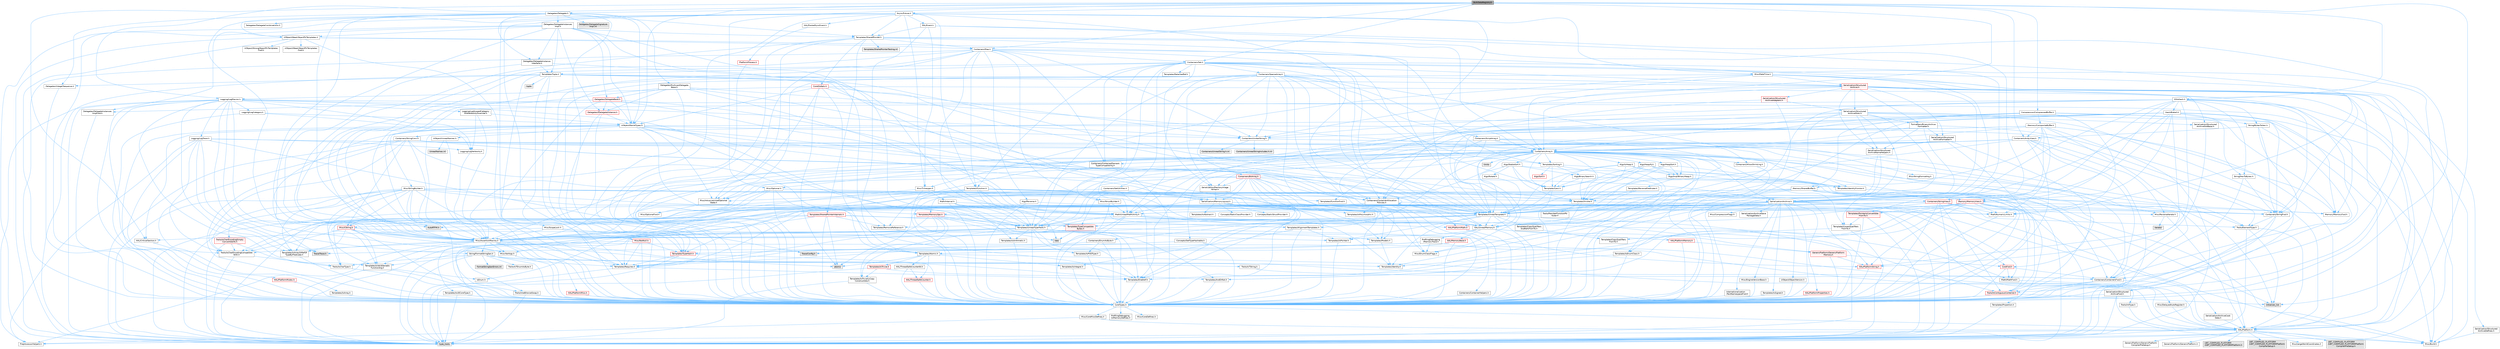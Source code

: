 digraph "BulkDataRegistry.h"
{
 // INTERACTIVE_SVG=YES
 // LATEX_PDF_SIZE
  bgcolor="transparent";
  edge [fontname=Helvetica,fontsize=10,labelfontname=Helvetica,labelfontsize=10];
  node [fontname=Helvetica,fontsize=10,shape=box,height=0.2,width=0.4];
  Node1 [id="Node000001",label="BulkDataRegistry.h",height=0.2,width=0.4,color="gray40", fillcolor="grey60", style="filled", fontcolor="black",tooltip=" "];
  Node1 -> Node2 [id="edge1_Node000001_Node000002",color="steelblue1",style="solid",tooltip=" "];
  Node2 [id="Node000002",label="Containers/Map.h",height=0.2,width=0.4,color="grey40", fillcolor="white", style="filled",URL="$df/d79/Map_8h.html",tooltip=" "];
  Node2 -> Node3 [id="edge2_Node000002_Node000003",color="steelblue1",style="solid",tooltip=" "];
  Node3 [id="Node000003",label="CoreTypes.h",height=0.2,width=0.4,color="grey40", fillcolor="white", style="filled",URL="$dc/dec/CoreTypes_8h.html",tooltip=" "];
  Node3 -> Node4 [id="edge3_Node000003_Node000004",color="steelblue1",style="solid",tooltip=" "];
  Node4 [id="Node000004",label="HAL/Platform.h",height=0.2,width=0.4,color="grey40", fillcolor="white", style="filled",URL="$d9/dd0/Platform_8h.html",tooltip=" "];
  Node4 -> Node5 [id="edge4_Node000004_Node000005",color="steelblue1",style="solid",tooltip=" "];
  Node5 [id="Node000005",label="Misc/Build.h",height=0.2,width=0.4,color="grey40", fillcolor="white", style="filled",URL="$d3/dbb/Build_8h.html",tooltip=" "];
  Node4 -> Node6 [id="edge5_Node000004_Node000006",color="steelblue1",style="solid",tooltip=" "];
  Node6 [id="Node000006",label="Misc/LargeWorldCoordinates.h",height=0.2,width=0.4,color="grey40", fillcolor="white", style="filled",URL="$d2/dcb/LargeWorldCoordinates_8h.html",tooltip=" "];
  Node4 -> Node7 [id="edge6_Node000004_Node000007",color="steelblue1",style="solid",tooltip=" "];
  Node7 [id="Node000007",label="type_traits",height=0.2,width=0.4,color="grey60", fillcolor="#E0E0E0", style="filled",tooltip=" "];
  Node4 -> Node8 [id="edge7_Node000004_Node000008",color="steelblue1",style="solid",tooltip=" "];
  Node8 [id="Node000008",label="PreprocessorHelpers.h",height=0.2,width=0.4,color="grey40", fillcolor="white", style="filled",URL="$db/ddb/PreprocessorHelpers_8h.html",tooltip=" "];
  Node4 -> Node9 [id="edge8_Node000004_Node000009",color="steelblue1",style="solid",tooltip=" "];
  Node9 [id="Node000009",label="UBT_COMPILED_PLATFORM\l/UBT_COMPILED_PLATFORMPlatform\lCompilerPreSetup.h",height=0.2,width=0.4,color="grey60", fillcolor="#E0E0E0", style="filled",tooltip=" "];
  Node4 -> Node10 [id="edge9_Node000004_Node000010",color="steelblue1",style="solid",tooltip=" "];
  Node10 [id="Node000010",label="GenericPlatform/GenericPlatform\lCompilerPreSetup.h",height=0.2,width=0.4,color="grey40", fillcolor="white", style="filled",URL="$d9/dc8/GenericPlatformCompilerPreSetup_8h.html",tooltip=" "];
  Node4 -> Node11 [id="edge10_Node000004_Node000011",color="steelblue1",style="solid",tooltip=" "];
  Node11 [id="Node000011",label="GenericPlatform/GenericPlatform.h",height=0.2,width=0.4,color="grey40", fillcolor="white", style="filled",URL="$d6/d84/GenericPlatform_8h.html",tooltip=" "];
  Node4 -> Node12 [id="edge11_Node000004_Node000012",color="steelblue1",style="solid",tooltip=" "];
  Node12 [id="Node000012",label="UBT_COMPILED_PLATFORM\l/UBT_COMPILED_PLATFORMPlatform.h",height=0.2,width=0.4,color="grey60", fillcolor="#E0E0E0", style="filled",tooltip=" "];
  Node4 -> Node13 [id="edge12_Node000004_Node000013",color="steelblue1",style="solid",tooltip=" "];
  Node13 [id="Node000013",label="UBT_COMPILED_PLATFORM\l/UBT_COMPILED_PLATFORMPlatform\lCompilerSetup.h",height=0.2,width=0.4,color="grey60", fillcolor="#E0E0E0", style="filled",tooltip=" "];
  Node3 -> Node14 [id="edge13_Node000003_Node000014",color="steelblue1",style="solid",tooltip=" "];
  Node14 [id="Node000014",label="ProfilingDebugging\l/UMemoryDefines.h",height=0.2,width=0.4,color="grey40", fillcolor="white", style="filled",URL="$d2/da2/UMemoryDefines_8h.html",tooltip=" "];
  Node3 -> Node15 [id="edge14_Node000003_Node000015",color="steelblue1",style="solid",tooltip=" "];
  Node15 [id="Node000015",label="Misc/CoreMiscDefines.h",height=0.2,width=0.4,color="grey40", fillcolor="white", style="filled",URL="$da/d38/CoreMiscDefines_8h.html",tooltip=" "];
  Node15 -> Node4 [id="edge15_Node000015_Node000004",color="steelblue1",style="solid",tooltip=" "];
  Node15 -> Node8 [id="edge16_Node000015_Node000008",color="steelblue1",style="solid",tooltip=" "];
  Node3 -> Node16 [id="edge17_Node000003_Node000016",color="steelblue1",style="solid",tooltip=" "];
  Node16 [id="Node000016",label="Misc/CoreDefines.h",height=0.2,width=0.4,color="grey40", fillcolor="white", style="filled",URL="$d3/dd2/CoreDefines_8h.html",tooltip=" "];
  Node2 -> Node17 [id="edge18_Node000002_Node000017",color="steelblue1",style="solid",tooltip=" "];
  Node17 [id="Node000017",label="Algo/Reverse.h",height=0.2,width=0.4,color="grey40", fillcolor="white", style="filled",URL="$d5/d93/Reverse_8h.html",tooltip=" "];
  Node17 -> Node3 [id="edge19_Node000017_Node000003",color="steelblue1",style="solid",tooltip=" "];
  Node17 -> Node18 [id="edge20_Node000017_Node000018",color="steelblue1",style="solid",tooltip=" "];
  Node18 [id="Node000018",label="Templates/UnrealTemplate.h",height=0.2,width=0.4,color="grey40", fillcolor="white", style="filled",URL="$d4/d24/UnrealTemplate_8h.html",tooltip=" "];
  Node18 -> Node3 [id="edge21_Node000018_Node000003",color="steelblue1",style="solid",tooltip=" "];
  Node18 -> Node19 [id="edge22_Node000018_Node000019",color="steelblue1",style="solid",tooltip=" "];
  Node19 [id="Node000019",label="Templates/IsPointer.h",height=0.2,width=0.4,color="grey40", fillcolor="white", style="filled",URL="$d7/d05/IsPointer_8h.html",tooltip=" "];
  Node19 -> Node3 [id="edge23_Node000019_Node000003",color="steelblue1",style="solid",tooltip=" "];
  Node18 -> Node20 [id="edge24_Node000018_Node000020",color="steelblue1",style="solid",tooltip=" "];
  Node20 [id="Node000020",label="HAL/UnrealMemory.h",height=0.2,width=0.4,color="grey40", fillcolor="white", style="filled",URL="$d9/d96/UnrealMemory_8h.html",tooltip=" "];
  Node20 -> Node3 [id="edge25_Node000020_Node000003",color="steelblue1",style="solid",tooltip=" "];
  Node20 -> Node21 [id="edge26_Node000020_Node000021",color="steelblue1",style="solid",tooltip=" "];
  Node21 [id="Node000021",label="GenericPlatform/GenericPlatform\lMemory.h",height=0.2,width=0.4,color="red", fillcolor="#FFF0F0", style="filled",URL="$dd/d22/GenericPlatformMemory_8h.html",tooltip=" "];
  Node21 -> Node22 [id="edge27_Node000021_Node000022",color="steelblue1",style="solid",tooltip=" "];
  Node22 [id="Node000022",label="CoreFwd.h",height=0.2,width=0.4,color="red", fillcolor="#FFF0F0", style="filled",URL="$d1/d1e/CoreFwd_8h.html",tooltip=" "];
  Node22 -> Node3 [id="edge28_Node000022_Node000003",color="steelblue1",style="solid",tooltip=" "];
  Node22 -> Node23 [id="edge29_Node000022_Node000023",color="steelblue1",style="solid",tooltip=" "];
  Node23 [id="Node000023",label="Containers/ContainersFwd.h",height=0.2,width=0.4,color="grey40", fillcolor="white", style="filled",URL="$d4/d0a/ContainersFwd_8h.html",tooltip=" "];
  Node23 -> Node4 [id="edge30_Node000023_Node000004",color="steelblue1",style="solid",tooltip=" "];
  Node23 -> Node3 [id="edge31_Node000023_Node000003",color="steelblue1",style="solid",tooltip=" "];
  Node23 -> Node24 [id="edge32_Node000023_Node000024",color="steelblue1",style="solid",tooltip=" "];
  Node24 [id="Node000024",label="Traits/IsContiguousContainer.h",height=0.2,width=0.4,color="red", fillcolor="#FFF0F0", style="filled",URL="$d5/d3c/IsContiguousContainer_8h.html",tooltip=" "];
  Node24 -> Node3 [id="edge33_Node000024_Node000003",color="steelblue1",style="solid",tooltip=" "];
  Node24 -> Node26 [id="edge34_Node000024_Node000026",color="steelblue1",style="solid",tooltip=" "];
  Node26 [id="Node000026",label="initializer_list",height=0.2,width=0.4,color="grey60", fillcolor="#E0E0E0", style="filled",tooltip=" "];
  Node22 -> Node27 [id="edge35_Node000022_Node000027",color="steelblue1",style="solid",tooltip=" "];
  Node27 [id="Node000027",label="Math/MathFwd.h",height=0.2,width=0.4,color="grey40", fillcolor="white", style="filled",URL="$d2/d10/MathFwd_8h.html",tooltip=" "];
  Node27 -> Node4 [id="edge36_Node000027_Node000004",color="steelblue1",style="solid",tooltip=" "];
  Node21 -> Node3 [id="edge37_Node000021_Node000003",color="steelblue1",style="solid",tooltip=" "];
  Node21 -> Node29 [id="edge38_Node000021_Node000029",color="steelblue1",style="solid",tooltip=" "];
  Node29 [id="Node000029",label="HAL/PlatformString.h",height=0.2,width=0.4,color="red", fillcolor="#FFF0F0", style="filled",URL="$db/db5/PlatformString_8h.html",tooltip=" "];
  Node29 -> Node3 [id="edge39_Node000029_Node000003",color="steelblue1",style="solid",tooltip=" "];
  Node20 -> Node33 [id="edge40_Node000020_Node000033",color="steelblue1",style="solid",tooltip=" "];
  Node33 [id="Node000033",label="HAL/MemoryBase.h",height=0.2,width=0.4,color="red", fillcolor="#FFF0F0", style="filled",URL="$d6/d9f/MemoryBase_8h.html",tooltip=" "];
  Node33 -> Node3 [id="edge41_Node000033_Node000003",color="steelblue1",style="solid",tooltip=" "];
  Node33 -> Node79 [id="edge42_Node000033_Node000079",color="steelblue1",style="solid",tooltip=" "];
  Node79 [id="Node000079",label="Templates/Atomic.h",height=0.2,width=0.4,color="grey40", fillcolor="white", style="filled",URL="$d3/d91/Atomic_8h.html",tooltip=" "];
  Node79 -> Node80 [id="edge43_Node000079_Node000080",color="steelblue1",style="solid",tooltip=" "];
  Node80 [id="Node000080",label="HAL/ThreadSafeCounter.h",height=0.2,width=0.4,color="red", fillcolor="#FFF0F0", style="filled",URL="$dc/dc9/ThreadSafeCounter_8h.html",tooltip=" "];
  Node80 -> Node3 [id="edge44_Node000080_Node000003",color="steelblue1",style="solid",tooltip=" "];
  Node79 -> Node81 [id="edge45_Node000079_Node000081",color="steelblue1",style="solid",tooltip=" "];
  Node81 [id="Node000081",label="HAL/ThreadSafeCounter64.h",height=0.2,width=0.4,color="grey40", fillcolor="white", style="filled",URL="$d0/d12/ThreadSafeCounter64_8h.html",tooltip=" "];
  Node81 -> Node3 [id="edge46_Node000081_Node000003",color="steelblue1",style="solid",tooltip=" "];
  Node81 -> Node80 [id="edge47_Node000081_Node000080",color="steelblue1",style="solid",tooltip=" "];
  Node79 -> Node82 [id="edge48_Node000079_Node000082",color="steelblue1",style="solid",tooltip=" "];
  Node82 [id="Node000082",label="Templates/IsIntegral.h",height=0.2,width=0.4,color="grey40", fillcolor="white", style="filled",URL="$da/d64/IsIntegral_8h.html",tooltip=" "];
  Node82 -> Node3 [id="edge49_Node000082_Node000003",color="steelblue1",style="solid",tooltip=" "];
  Node79 -> Node83 [id="edge50_Node000079_Node000083",color="steelblue1",style="solid",tooltip=" "];
  Node83 [id="Node000083",label="Templates/IsTrivial.h",height=0.2,width=0.4,color="red", fillcolor="#FFF0F0", style="filled",URL="$da/d4c/IsTrivial_8h.html",tooltip=" "];
  Node83 -> Node84 [id="edge51_Node000083_Node000084",color="steelblue1",style="solid",tooltip=" "];
  Node84 [id="Node000084",label="Templates/AndOrNot.h",height=0.2,width=0.4,color="grey40", fillcolor="white", style="filled",URL="$db/d0a/AndOrNot_8h.html",tooltip=" "];
  Node84 -> Node3 [id="edge52_Node000084_Node000003",color="steelblue1",style="solid",tooltip=" "];
  Node83 -> Node85 [id="edge53_Node000083_Node000085",color="steelblue1",style="solid",tooltip=" "];
  Node85 [id="Node000085",label="Templates/IsTriviallyCopy\lConstructible.h",height=0.2,width=0.4,color="grey40", fillcolor="white", style="filled",URL="$d3/d78/IsTriviallyCopyConstructible_8h.html",tooltip=" "];
  Node85 -> Node3 [id="edge54_Node000085_Node000003",color="steelblue1",style="solid",tooltip=" "];
  Node85 -> Node7 [id="edge55_Node000085_Node000007",color="steelblue1",style="solid",tooltip=" "];
  Node83 -> Node7 [id="edge56_Node000083_Node000007",color="steelblue1",style="solid",tooltip=" "];
  Node79 -> Node87 [id="edge57_Node000079_Node000087",color="steelblue1",style="solid",tooltip=" "];
  Node87 [id="Node000087",label="Traits/IntType.h",height=0.2,width=0.4,color="grey40", fillcolor="white", style="filled",URL="$d7/deb/IntType_8h.html",tooltip=" "];
  Node87 -> Node4 [id="edge58_Node000087_Node000004",color="steelblue1",style="solid",tooltip=" "];
  Node79 -> Node76 [id="edge59_Node000079_Node000076",color="steelblue1",style="solid",tooltip=" "];
  Node76 [id="Node000076",label="atomic",height=0.2,width=0.4,color="grey60", fillcolor="#E0E0E0", style="filled",tooltip=" "];
  Node20 -> Node88 [id="edge60_Node000020_Node000088",color="steelblue1",style="solid",tooltip=" "];
  Node88 [id="Node000088",label="HAL/PlatformMemory.h",height=0.2,width=0.4,color="red", fillcolor="#FFF0F0", style="filled",URL="$de/d68/PlatformMemory_8h.html",tooltip=" "];
  Node88 -> Node3 [id="edge61_Node000088_Node000003",color="steelblue1",style="solid",tooltip=" "];
  Node88 -> Node21 [id="edge62_Node000088_Node000021",color="steelblue1",style="solid",tooltip=" "];
  Node20 -> Node90 [id="edge63_Node000020_Node000090",color="steelblue1",style="solid",tooltip=" "];
  Node90 [id="Node000090",label="ProfilingDebugging\l/MemoryTrace.h",height=0.2,width=0.4,color="grey40", fillcolor="white", style="filled",URL="$da/dd7/MemoryTrace_8h.html",tooltip=" "];
  Node90 -> Node4 [id="edge64_Node000090_Node000004",color="steelblue1",style="solid",tooltip=" "];
  Node90 -> Node54 [id="edge65_Node000090_Node000054",color="steelblue1",style="solid",tooltip=" "];
  Node54 [id="Node000054",label="Misc/EnumClassFlags.h",height=0.2,width=0.4,color="grey40", fillcolor="white", style="filled",URL="$d8/de7/EnumClassFlags_8h.html",tooltip=" "];
  Node90 -> Node59 [id="edge66_Node000090_Node000059",color="steelblue1",style="solid",tooltip=" "];
  Node59 [id="Node000059",label="Trace/Config.h",height=0.2,width=0.4,color="grey60", fillcolor="#E0E0E0", style="filled",tooltip=" "];
  Node90 -> Node62 [id="edge67_Node000090_Node000062",color="steelblue1",style="solid",tooltip=" "];
  Node62 [id="Node000062",label="Trace/Trace.h",height=0.2,width=0.4,color="grey60", fillcolor="#E0E0E0", style="filled",tooltip=" "];
  Node20 -> Node19 [id="edge68_Node000020_Node000019",color="steelblue1",style="solid",tooltip=" "];
  Node18 -> Node91 [id="edge69_Node000018_Node000091",color="steelblue1",style="solid",tooltip=" "];
  Node91 [id="Node000091",label="Templates/CopyQualifiers\lAndRefsFromTo.h",height=0.2,width=0.4,color="grey40", fillcolor="white", style="filled",URL="$d3/db3/CopyQualifiersAndRefsFromTo_8h.html",tooltip=" "];
  Node91 -> Node92 [id="edge70_Node000091_Node000092",color="steelblue1",style="solid",tooltip=" "];
  Node92 [id="Node000092",label="Templates/CopyQualifiers\lFromTo.h",height=0.2,width=0.4,color="grey40", fillcolor="white", style="filled",URL="$d5/db4/CopyQualifiersFromTo_8h.html",tooltip=" "];
  Node18 -> Node93 [id="edge71_Node000018_Node000093",color="steelblue1",style="solid",tooltip=" "];
  Node93 [id="Node000093",label="Templates/UnrealTypeTraits.h",height=0.2,width=0.4,color="grey40", fillcolor="white", style="filled",URL="$d2/d2d/UnrealTypeTraits_8h.html",tooltip=" "];
  Node93 -> Node3 [id="edge72_Node000093_Node000003",color="steelblue1",style="solid",tooltip=" "];
  Node93 -> Node19 [id="edge73_Node000093_Node000019",color="steelblue1",style="solid",tooltip=" "];
  Node93 -> Node46 [id="edge74_Node000093_Node000046",color="steelblue1",style="solid",tooltip=" "];
  Node46 [id="Node000046",label="Misc/AssertionMacros.h",height=0.2,width=0.4,color="grey40", fillcolor="white", style="filled",URL="$d0/dfa/AssertionMacros_8h.html",tooltip=" "];
  Node46 -> Node3 [id="edge75_Node000046_Node000003",color="steelblue1",style="solid",tooltip=" "];
  Node46 -> Node4 [id="edge76_Node000046_Node000004",color="steelblue1",style="solid",tooltip=" "];
  Node46 -> Node47 [id="edge77_Node000046_Node000047",color="steelblue1",style="solid",tooltip=" "];
  Node47 [id="Node000047",label="HAL/PlatformMisc.h",height=0.2,width=0.4,color="red", fillcolor="#FFF0F0", style="filled",URL="$d0/df5/PlatformMisc_8h.html",tooltip=" "];
  Node47 -> Node3 [id="edge78_Node000047_Node000003",color="steelblue1",style="solid",tooltip=" "];
  Node46 -> Node8 [id="edge79_Node000046_Node000008",color="steelblue1",style="solid",tooltip=" "];
  Node46 -> Node63 [id="edge80_Node000046_Node000063",color="steelblue1",style="solid",tooltip=" "];
  Node63 [id="Node000063",label="Templates/EnableIf.h",height=0.2,width=0.4,color="grey40", fillcolor="white", style="filled",URL="$d7/d60/EnableIf_8h.html",tooltip=" "];
  Node63 -> Node3 [id="edge81_Node000063_Node000003",color="steelblue1",style="solid",tooltip=" "];
  Node46 -> Node64 [id="edge82_Node000046_Node000064",color="steelblue1",style="solid",tooltip=" "];
  Node64 [id="Node000064",label="Templates/IsArrayOrRefOf\lTypeByPredicate.h",height=0.2,width=0.4,color="grey40", fillcolor="white", style="filled",URL="$d6/da1/IsArrayOrRefOfTypeByPredicate_8h.html",tooltip=" "];
  Node64 -> Node3 [id="edge83_Node000064_Node000003",color="steelblue1",style="solid",tooltip=" "];
  Node46 -> Node65 [id="edge84_Node000046_Node000065",color="steelblue1",style="solid",tooltip=" "];
  Node65 [id="Node000065",label="Templates/IsValidVariadic\lFunctionArg.h",height=0.2,width=0.4,color="grey40", fillcolor="white", style="filled",URL="$d0/dc8/IsValidVariadicFunctionArg_8h.html",tooltip=" "];
  Node65 -> Node3 [id="edge85_Node000065_Node000003",color="steelblue1",style="solid",tooltip=" "];
  Node65 -> Node66 [id="edge86_Node000065_Node000066",color="steelblue1",style="solid",tooltip=" "];
  Node66 [id="Node000066",label="IsEnum.h",height=0.2,width=0.4,color="grey40", fillcolor="white", style="filled",URL="$d4/de5/IsEnum_8h.html",tooltip=" "];
  Node65 -> Node7 [id="edge87_Node000065_Node000007",color="steelblue1",style="solid",tooltip=" "];
  Node46 -> Node67 [id="edge88_Node000046_Node000067",color="steelblue1",style="solid",tooltip=" "];
  Node67 [id="Node000067",label="Traits/IsCharEncodingCompatible\lWith.h",height=0.2,width=0.4,color="grey40", fillcolor="white", style="filled",URL="$df/dd1/IsCharEncodingCompatibleWith_8h.html",tooltip=" "];
  Node67 -> Node7 [id="edge89_Node000067_Node000007",color="steelblue1",style="solid",tooltip=" "];
  Node67 -> Node68 [id="edge90_Node000067_Node000068",color="steelblue1",style="solid",tooltip=" "];
  Node68 [id="Node000068",label="Traits/IsCharType.h",height=0.2,width=0.4,color="grey40", fillcolor="white", style="filled",URL="$db/d51/IsCharType_8h.html",tooltip=" "];
  Node68 -> Node3 [id="edge91_Node000068_Node000003",color="steelblue1",style="solid",tooltip=" "];
  Node46 -> Node69 [id="edge92_Node000046_Node000069",color="steelblue1",style="solid",tooltip=" "];
  Node69 [id="Node000069",label="Misc/VarArgs.h",height=0.2,width=0.4,color="grey40", fillcolor="white", style="filled",URL="$d5/d6f/VarArgs_8h.html",tooltip=" "];
  Node69 -> Node3 [id="edge93_Node000069_Node000003",color="steelblue1",style="solid",tooltip=" "];
  Node46 -> Node70 [id="edge94_Node000046_Node000070",color="steelblue1",style="solid",tooltip=" "];
  Node70 [id="Node000070",label="String/FormatStringSan.h",height=0.2,width=0.4,color="grey40", fillcolor="white", style="filled",URL="$d3/d8b/FormatStringSan_8h.html",tooltip=" "];
  Node70 -> Node7 [id="edge95_Node000070_Node000007",color="steelblue1",style="solid",tooltip=" "];
  Node70 -> Node3 [id="edge96_Node000070_Node000003",color="steelblue1",style="solid",tooltip=" "];
  Node70 -> Node71 [id="edge97_Node000070_Node000071",color="steelblue1",style="solid",tooltip=" "];
  Node71 [id="Node000071",label="Templates/Requires.h",height=0.2,width=0.4,color="grey40", fillcolor="white", style="filled",URL="$dc/d96/Requires_8h.html",tooltip=" "];
  Node71 -> Node63 [id="edge98_Node000071_Node000063",color="steelblue1",style="solid",tooltip=" "];
  Node71 -> Node7 [id="edge99_Node000071_Node000007",color="steelblue1",style="solid",tooltip=" "];
  Node70 -> Node72 [id="edge100_Node000070_Node000072",color="steelblue1",style="solid",tooltip=" "];
  Node72 [id="Node000072",label="Templates/Identity.h",height=0.2,width=0.4,color="grey40", fillcolor="white", style="filled",URL="$d0/dd5/Identity_8h.html",tooltip=" "];
  Node70 -> Node65 [id="edge101_Node000070_Node000065",color="steelblue1",style="solid",tooltip=" "];
  Node70 -> Node68 [id="edge102_Node000070_Node000068",color="steelblue1",style="solid",tooltip=" "];
  Node70 -> Node73 [id="edge103_Node000070_Node000073",color="steelblue1",style="solid",tooltip=" "];
  Node73 [id="Node000073",label="Traits/IsTEnumAsByte.h",height=0.2,width=0.4,color="grey40", fillcolor="white", style="filled",URL="$d1/de6/IsTEnumAsByte_8h.html",tooltip=" "];
  Node70 -> Node74 [id="edge104_Node000070_Node000074",color="steelblue1",style="solid",tooltip=" "];
  Node74 [id="Node000074",label="Traits/IsTString.h",height=0.2,width=0.4,color="grey40", fillcolor="white", style="filled",URL="$d0/df8/IsTString_8h.html",tooltip=" "];
  Node74 -> Node23 [id="edge105_Node000074_Node000023",color="steelblue1",style="solid",tooltip=" "];
  Node70 -> Node23 [id="edge106_Node000070_Node000023",color="steelblue1",style="solid",tooltip=" "];
  Node70 -> Node75 [id="edge107_Node000070_Node000075",color="steelblue1",style="solid",tooltip=" "];
  Node75 [id="Node000075",label="FormatStringSanErrors.inl",height=0.2,width=0.4,color="grey60", fillcolor="#E0E0E0", style="filled",tooltip=" "];
  Node46 -> Node76 [id="edge108_Node000046_Node000076",color="steelblue1",style="solid",tooltip=" "];
  Node93 -> Node84 [id="edge109_Node000093_Node000084",color="steelblue1",style="solid",tooltip=" "];
  Node93 -> Node63 [id="edge110_Node000093_Node000063",color="steelblue1",style="solid",tooltip=" "];
  Node93 -> Node94 [id="edge111_Node000093_Node000094",color="steelblue1",style="solid",tooltip=" "];
  Node94 [id="Node000094",label="Templates/IsArithmetic.h",height=0.2,width=0.4,color="grey40", fillcolor="white", style="filled",URL="$d2/d5d/IsArithmetic_8h.html",tooltip=" "];
  Node94 -> Node3 [id="edge112_Node000094_Node000003",color="steelblue1",style="solid",tooltip=" "];
  Node93 -> Node66 [id="edge113_Node000093_Node000066",color="steelblue1",style="solid",tooltip=" "];
  Node93 -> Node95 [id="edge114_Node000093_Node000095",color="steelblue1",style="solid",tooltip=" "];
  Node95 [id="Node000095",label="Templates/Models.h",height=0.2,width=0.4,color="grey40", fillcolor="white", style="filled",URL="$d3/d0c/Models_8h.html",tooltip=" "];
  Node95 -> Node72 [id="edge115_Node000095_Node000072",color="steelblue1",style="solid",tooltip=" "];
  Node93 -> Node96 [id="edge116_Node000093_Node000096",color="steelblue1",style="solid",tooltip=" "];
  Node96 [id="Node000096",label="Templates/IsPODType.h",height=0.2,width=0.4,color="grey40", fillcolor="white", style="filled",URL="$d7/db1/IsPODType_8h.html",tooltip=" "];
  Node96 -> Node3 [id="edge117_Node000096_Node000003",color="steelblue1",style="solid",tooltip=" "];
  Node93 -> Node97 [id="edge118_Node000093_Node000097",color="steelblue1",style="solid",tooltip=" "];
  Node97 [id="Node000097",label="Templates/IsUECoreType.h",height=0.2,width=0.4,color="grey40", fillcolor="white", style="filled",URL="$d1/db8/IsUECoreType_8h.html",tooltip=" "];
  Node97 -> Node3 [id="edge119_Node000097_Node000003",color="steelblue1",style="solid",tooltip=" "];
  Node97 -> Node7 [id="edge120_Node000097_Node000007",color="steelblue1",style="solid",tooltip=" "];
  Node93 -> Node85 [id="edge121_Node000093_Node000085",color="steelblue1",style="solid",tooltip=" "];
  Node18 -> Node98 [id="edge122_Node000018_Node000098",color="steelblue1",style="solid",tooltip=" "];
  Node98 [id="Node000098",label="Templates/RemoveReference.h",height=0.2,width=0.4,color="grey40", fillcolor="white", style="filled",URL="$da/dbe/RemoveReference_8h.html",tooltip=" "];
  Node98 -> Node3 [id="edge123_Node000098_Node000003",color="steelblue1",style="solid",tooltip=" "];
  Node18 -> Node71 [id="edge124_Node000018_Node000071",color="steelblue1",style="solid",tooltip=" "];
  Node18 -> Node99 [id="edge125_Node000018_Node000099",color="steelblue1",style="solid",tooltip=" "];
  Node99 [id="Node000099",label="Templates/TypeCompatible\lBytes.h",height=0.2,width=0.4,color="red", fillcolor="#FFF0F0", style="filled",URL="$df/d0a/TypeCompatibleBytes_8h.html",tooltip=" "];
  Node99 -> Node3 [id="edge126_Node000099_Node000003",color="steelblue1",style="solid",tooltip=" "];
  Node99 -> Node38 [id="edge127_Node000099_Node000038",color="steelblue1",style="solid",tooltip=" "];
  Node38 [id="Node000038",label="new",height=0.2,width=0.4,color="grey60", fillcolor="#E0E0E0", style="filled",tooltip=" "];
  Node99 -> Node7 [id="edge128_Node000099_Node000007",color="steelblue1",style="solid",tooltip=" "];
  Node18 -> Node72 [id="edge129_Node000018_Node000072",color="steelblue1",style="solid",tooltip=" "];
  Node18 -> Node24 [id="edge130_Node000018_Node000024",color="steelblue1",style="solid",tooltip=" "];
  Node18 -> Node100 [id="edge131_Node000018_Node000100",color="steelblue1",style="solid",tooltip=" "];
  Node100 [id="Node000100",label="Traits/UseBitwiseSwap.h",height=0.2,width=0.4,color="grey40", fillcolor="white", style="filled",URL="$db/df3/UseBitwiseSwap_8h.html",tooltip=" "];
  Node100 -> Node3 [id="edge132_Node000100_Node000003",color="steelblue1",style="solid",tooltip=" "];
  Node100 -> Node7 [id="edge133_Node000100_Node000007",color="steelblue1",style="solid",tooltip=" "];
  Node18 -> Node7 [id="edge134_Node000018_Node000007",color="steelblue1",style="solid",tooltip=" "];
  Node2 -> Node101 [id="edge135_Node000002_Node000101",color="steelblue1",style="solid",tooltip=" "];
  Node101 [id="Node000101",label="Containers/ContainerElement\lTypeCompatibility.h",height=0.2,width=0.4,color="grey40", fillcolor="white", style="filled",URL="$df/ddf/ContainerElementTypeCompatibility_8h.html",tooltip=" "];
  Node101 -> Node3 [id="edge136_Node000101_Node000003",color="steelblue1",style="solid",tooltip=" "];
  Node101 -> Node93 [id="edge137_Node000101_Node000093",color="steelblue1",style="solid",tooltip=" "];
  Node2 -> Node102 [id="edge138_Node000002_Node000102",color="steelblue1",style="solid",tooltip=" "];
  Node102 [id="Node000102",label="Containers/Set.h",height=0.2,width=0.4,color="grey40", fillcolor="white", style="filled",URL="$d4/d45/Set_8h.html",tooltip=" "];
  Node102 -> Node103 [id="edge139_Node000102_Node000103",color="steelblue1",style="solid",tooltip=" "];
  Node103 [id="Node000103",label="Containers/ContainerAllocation\lPolicies.h",height=0.2,width=0.4,color="grey40", fillcolor="white", style="filled",URL="$d7/dff/ContainerAllocationPolicies_8h.html",tooltip=" "];
  Node103 -> Node3 [id="edge140_Node000103_Node000003",color="steelblue1",style="solid",tooltip=" "];
  Node103 -> Node104 [id="edge141_Node000103_Node000104",color="steelblue1",style="solid",tooltip=" "];
  Node104 [id="Node000104",label="Containers/ContainerHelpers.h",height=0.2,width=0.4,color="grey40", fillcolor="white", style="filled",URL="$d7/d33/ContainerHelpers_8h.html",tooltip=" "];
  Node104 -> Node3 [id="edge142_Node000104_Node000003",color="steelblue1",style="solid",tooltip=" "];
  Node103 -> Node103 [id="edge143_Node000103_Node000103",color="steelblue1",style="solid",tooltip=" "];
  Node103 -> Node105 [id="edge144_Node000103_Node000105",color="steelblue1",style="solid",tooltip=" "];
  Node105 [id="Node000105",label="HAL/PlatformMath.h",height=0.2,width=0.4,color="red", fillcolor="#FFF0F0", style="filled",URL="$dc/d53/PlatformMath_8h.html",tooltip=" "];
  Node105 -> Node3 [id="edge145_Node000105_Node000003",color="steelblue1",style="solid",tooltip=" "];
  Node103 -> Node20 [id="edge146_Node000103_Node000020",color="steelblue1",style="solid",tooltip=" "];
  Node103 -> Node52 [id="edge147_Node000103_Node000052",color="steelblue1",style="solid",tooltip=" "];
  Node52 [id="Node000052",label="Math/NumericLimits.h",height=0.2,width=0.4,color="grey40", fillcolor="white", style="filled",URL="$df/d1b/NumericLimits_8h.html",tooltip=" "];
  Node52 -> Node3 [id="edge148_Node000052_Node000003",color="steelblue1",style="solid",tooltip=" "];
  Node103 -> Node46 [id="edge149_Node000103_Node000046",color="steelblue1",style="solid",tooltip=" "];
  Node103 -> Node113 [id="edge150_Node000103_Node000113",color="steelblue1",style="solid",tooltip=" "];
  Node113 [id="Node000113",label="Templates/IsPolymorphic.h",height=0.2,width=0.4,color="grey40", fillcolor="white", style="filled",URL="$dc/d20/IsPolymorphic_8h.html",tooltip=" "];
  Node103 -> Node114 [id="edge151_Node000103_Node000114",color="steelblue1",style="solid",tooltip=" "];
  Node114 [id="Node000114",label="Templates/MemoryOps.h",height=0.2,width=0.4,color="red", fillcolor="#FFF0F0", style="filled",URL="$db/dea/MemoryOps_8h.html",tooltip=" "];
  Node114 -> Node3 [id="edge152_Node000114_Node000003",color="steelblue1",style="solid",tooltip=" "];
  Node114 -> Node20 [id="edge153_Node000114_Node000020",color="steelblue1",style="solid",tooltip=" "];
  Node114 -> Node85 [id="edge154_Node000114_Node000085",color="steelblue1",style="solid",tooltip=" "];
  Node114 -> Node71 [id="edge155_Node000114_Node000071",color="steelblue1",style="solid",tooltip=" "];
  Node114 -> Node93 [id="edge156_Node000114_Node000093",color="steelblue1",style="solid",tooltip=" "];
  Node114 -> Node100 [id="edge157_Node000114_Node000100",color="steelblue1",style="solid",tooltip=" "];
  Node114 -> Node38 [id="edge158_Node000114_Node000038",color="steelblue1",style="solid",tooltip=" "];
  Node114 -> Node7 [id="edge159_Node000114_Node000007",color="steelblue1",style="solid",tooltip=" "];
  Node103 -> Node99 [id="edge160_Node000103_Node000099",color="steelblue1",style="solid",tooltip=" "];
  Node103 -> Node7 [id="edge161_Node000103_Node000007",color="steelblue1",style="solid",tooltip=" "];
  Node102 -> Node101 [id="edge162_Node000102_Node000101",color="steelblue1",style="solid",tooltip=" "];
  Node102 -> Node115 [id="edge163_Node000102_Node000115",color="steelblue1",style="solid",tooltip=" "];
  Node115 [id="Node000115",label="Containers/SetUtilities.h",height=0.2,width=0.4,color="grey40", fillcolor="white", style="filled",URL="$dc/de5/SetUtilities_8h.html",tooltip=" "];
  Node115 -> Node3 [id="edge164_Node000115_Node000003",color="steelblue1",style="solid",tooltip=" "];
  Node115 -> Node116 [id="edge165_Node000115_Node000116",color="steelblue1",style="solid",tooltip=" "];
  Node116 [id="Node000116",label="Serialization/MemoryLayout.h",height=0.2,width=0.4,color="grey40", fillcolor="white", style="filled",URL="$d7/d66/MemoryLayout_8h.html",tooltip=" "];
  Node116 -> Node117 [id="edge166_Node000116_Node000117",color="steelblue1",style="solid",tooltip=" "];
  Node117 [id="Node000117",label="Concepts/StaticClassProvider.h",height=0.2,width=0.4,color="grey40", fillcolor="white", style="filled",URL="$dd/d83/StaticClassProvider_8h.html",tooltip=" "];
  Node116 -> Node118 [id="edge167_Node000116_Node000118",color="steelblue1",style="solid",tooltip=" "];
  Node118 [id="Node000118",label="Concepts/StaticStructProvider.h",height=0.2,width=0.4,color="grey40", fillcolor="white", style="filled",URL="$d5/d77/StaticStructProvider_8h.html",tooltip=" "];
  Node116 -> Node119 [id="edge168_Node000116_Node000119",color="steelblue1",style="solid",tooltip=" "];
  Node119 [id="Node000119",label="Containers/EnumAsByte.h",height=0.2,width=0.4,color="grey40", fillcolor="white", style="filled",URL="$d6/d9a/EnumAsByte_8h.html",tooltip=" "];
  Node119 -> Node3 [id="edge169_Node000119_Node000003",color="steelblue1",style="solid",tooltip=" "];
  Node119 -> Node96 [id="edge170_Node000119_Node000096",color="steelblue1",style="solid",tooltip=" "];
  Node119 -> Node120 [id="edge171_Node000119_Node000120",color="steelblue1",style="solid",tooltip=" "];
  Node120 [id="Node000120",label="Templates/TypeHash.h",height=0.2,width=0.4,color="red", fillcolor="#FFF0F0", style="filled",URL="$d1/d62/TypeHash_8h.html",tooltip=" "];
  Node120 -> Node3 [id="edge172_Node000120_Node000003",color="steelblue1",style="solid",tooltip=" "];
  Node120 -> Node71 [id="edge173_Node000120_Node000071",color="steelblue1",style="solid",tooltip=" "];
  Node120 -> Node7 [id="edge174_Node000120_Node000007",color="steelblue1",style="solid",tooltip=" "];
  Node116 -> Node49 [id="edge175_Node000116_Node000049",color="steelblue1",style="solid",tooltip=" "];
  Node49 [id="Node000049",label="Containers/StringFwd.h",height=0.2,width=0.4,color="grey40", fillcolor="white", style="filled",URL="$df/d37/StringFwd_8h.html",tooltip=" "];
  Node49 -> Node3 [id="edge176_Node000049_Node000003",color="steelblue1",style="solid",tooltip=" "];
  Node49 -> Node50 [id="edge177_Node000049_Node000050",color="steelblue1",style="solid",tooltip=" "];
  Node50 [id="Node000050",label="Traits/ElementType.h",height=0.2,width=0.4,color="grey40", fillcolor="white", style="filled",URL="$d5/d4f/ElementType_8h.html",tooltip=" "];
  Node50 -> Node4 [id="edge178_Node000050_Node000004",color="steelblue1",style="solid",tooltip=" "];
  Node50 -> Node26 [id="edge179_Node000050_Node000026",color="steelblue1",style="solid",tooltip=" "];
  Node50 -> Node7 [id="edge180_Node000050_Node000007",color="steelblue1",style="solid",tooltip=" "];
  Node49 -> Node24 [id="edge181_Node000049_Node000024",color="steelblue1",style="solid",tooltip=" "];
  Node116 -> Node20 [id="edge182_Node000116_Node000020",color="steelblue1",style="solid",tooltip=" "];
  Node116 -> Node127 [id="edge183_Node000116_Node000127",color="steelblue1",style="solid",tooltip=" "];
  Node127 [id="Node000127",label="Misc/DelayedAutoRegister.h",height=0.2,width=0.4,color="grey40", fillcolor="white", style="filled",URL="$d1/dda/DelayedAutoRegister_8h.html",tooltip=" "];
  Node127 -> Node4 [id="edge184_Node000127_Node000004",color="steelblue1",style="solid",tooltip=" "];
  Node116 -> Node63 [id="edge185_Node000116_Node000063",color="steelblue1",style="solid",tooltip=" "];
  Node116 -> Node128 [id="edge186_Node000116_Node000128",color="steelblue1",style="solid",tooltip=" "];
  Node128 [id="Node000128",label="Templates/IsAbstract.h",height=0.2,width=0.4,color="grey40", fillcolor="white", style="filled",URL="$d8/db7/IsAbstract_8h.html",tooltip=" "];
  Node116 -> Node113 [id="edge187_Node000116_Node000113",color="steelblue1",style="solid",tooltip=" "];
  Node116 -> Node95 [id="edge188_Node000116_Node000095",color="steelblue1",style="solid",tooltip=" "];
  Node116 -> Node18 [id="edge189_Node000116_Node000018",color="steelblue1",style="solid",tooltip=" "];
  Node115 -> Node114 [id="edge190_Node000115_Node000114",color="steelblue1",style="solid",tooltip=" "];
  Node115 -> Node93 [id="edge191_Node000115_Node000093",color="steelblue1",style="solid",tooltip=" "];
  Node102 -> Node129 [id="edge192_Node000102_Node000129",color="steelblue1",style="solid",tooltip=" "];
  Node129 [id="Node000129",label="Containers/SparseArray.h",height=0.2,width=0.4,color="grey40", fillcolor="white", style="filled",URL="$d5/dbf/SparseArray_8h.html",tooltip=" "];
  Node129 -> Node3 [id="edge193_Node000129_Node000003",color="steelblue1",style="solid",tooltip=" "];
  Node129 -> Node46 [id="edge194_Node000129_Node000046",color="steelblue1",style="solid",tooltip=" "];
  Node129 -> Node20 [id="edge195_Node000129_Node000020",color="steelblue1",style="solid",tooltip=" "];
  Node129 -> Node93 [id="edge196_Node000129_Node000093",color="steelblue1",style="solid",tooltip=" "];
  Node129 -> Node18 [id="edge197_Node000129_Node000018",color="steelblue1",style="solid",tooltip=" "];
  Node129 -> Node103 [id="edge198_Node000129_Node000103",color="steelblue1",style="solid",tooltip=" "];
  Node129 -> Node130 [id="edge199_Node000129_Node000130",color="steelblue1",style="solid",tooltip=" "];
  Node130 [id="Node000130",label="Templates/Less.h",height=0.2,width=0.4,color="grey40", fillcolor="white", style="filled",URL="$de/dc8/Less_8h.html",tooltip=" "];
  Node130 -> Node3 [id="edge200_Node000130_Node000003",color="steelblue1",style="solid",tooltip=" "];
  Node130 -> Node18 [id="edge201_Node000130_Node000018",color="steelblue1",style="solid",tooltip=" "];
  Node129 -> Node131 [id="edge202_Node000129_Node000131",color="steelblue1",style="solid",tooltip=" "];
  Node131 [id="Node000131",label="Containers/Array.h",height=0.2,width=0.4,color="grey40", fillcolor="white", style="filled",URL="$df/dd0/Array_8h.html",tooltip=" "];
  Node131 -> Node3 [id="edge203_Node000131_Node000003",color="steelblue1",style="solid",tooltip=" "];
  Node131 -> Node46 [id="edge204_Node000131_Node000046",color="steelblue1",style="solid",tooltip=" "];
  Node131 -> Node132 [id="edge205_Node000131_Node000132",color="steelblue1",style="solid",tooltip=" "];
  Node132 [id="Node000132",label="Misc/IntrusiveUnsetOptional\lState.h",height=0.2,width=0.4,color="grey40", fillcolor="white", style="filled",URL="$d2/d0a/IntrusiveUnsetOptionalState_8h.html",tooltip=" "];
  Node132 -> Node133 [id="edge206_Node000132_Node000133",color="steelblue1",style="solid",tooltip=" "];
  Node133 [id="Node000133",label="Misc/OptionalFwd.h",height=0.2,width=0.4,color="grey40", fillcolor="white", style="filled",URL="$dc/d50/OptionalFwd_8h.html",tooltip=" "];
  Node131 -> Node134 [id="edge207_Node000131_Node000134",color="steelblue1",style="solid",tooltip=" "];
  Node134 [id="Node000134",label="Misc/ReverseIterate.h",height=0.2,width=0.4,color="grey40", fillcolor="white", style="filled",URL="$db/de3/ReverseIterate_8h.html",tooltip=" "];
  Node134 -> Node4 [id="edge208_Node000134_Node000004",color="steelblue1",style="solid",tooltip=" "];
  Node134 -> Node135 [id="edge209_Node000134_Node000135",color="steelblue1",style="solid",tooltip=" "];
  Node135 [id="Node000135",label="iterator",height=0.2,width=0.4,color="grey60", fillcolor="#E0E0E0", style="filled",tooltip=" "];
  Node131 -> Node20 [id="edge210_Node000131_Node000020",color="steelblue1",style="solid",tooltip=" "];
  Node131 -> Node93 [id="edge211_Node000131_Node000093",color="steelblue1",style="solid",tooltip=" "];
  Node131 -> Node18 [id="edge212_Node000131_Node000018",color="steelblue1",style="solid",tooltip=" "];
  Node131 -> Node136 [id="edge213_Node000131_Node000136",color="steelblue1",style="solid",tooltip=" "];
  Node136 [id="Node000136",label="Containers/AllowShrinking.h",height=0.2,width=0.4,color="grey40", fillcolor="white", style="filled",URL="$d7/d1a/AllowShrinking_8h.html",tooltip=" "];
  Node136 -> Node3 [id="edge214_Node000136_Node000003",color="steelblue1",style="solid",tooltip=" "];
  Node131 -> Node103 [id="edge215_Node000131_Node000103",color="steelblue1",style="solid",tooltip=" "];
  Node131 -> Node101 [id="edge216_Node000131_Node000101",color="steelblue1",style="solid",tooltip=" "];
  Node131 -> Node137 [id="edge217_Node000131_Node000137",color="steelblue1",style="solid",tooltip=" "];
  Node137 [id="Node000137",label="Serialization/Archive.h",height=0.2,width=0.4,color="grey40", fillcolor="white", style="filled",URL="$d7/d3b/Archive_8h.html",tooltip=" "];
  Node137 -> Node22 [id="edge218_Node000137_Node000022",color="steelblue1",style="solid",tooltip=" "];
  Node137 -> Node3 [id="edge219_Node000137_Node000003",color="steelblue1",style="solid",tooltip=" "];
  Node137 -> Node138 [id="edge220_Node000137_Node000138",color="steelblue1",style="solid",tooltip=" "];
  Node138 [id="Node000138",label="HAL/PlatformProperties.h",height=0.2,width=0.4,color="red", fillcolor="#FFF0F0", style="filled",URL="$d9/db0/PlatformProperties_8h.html",tooltip=" "];
  Node138 -> Node3 [id="edge221_Node000138_Node000003",color="steelblue1",style="solid",tooltip=" "];
  Node137 -> Node141 [id="edge222_Node000137_Node000141",color="steelblue1",style="solid",tooltip=" "];
  Node141 [id="Node000141",label="Internationalization\l/TextNamespaceFwd.h",height=0.2,width=0.4,color="grey40", fillcolor="white", style="filled",URL="$d8/d97/TextNamespaceFwd_8h.html",tooltip=" "];
  Node141 -> Node3 [id="edge223_Node000141_Node000003",color="steelblue1",style="solid",tooltip=" "];
  Node137 -> Node27 [id="edge224_Node000137_Node000027",color="steelblue1",style="solid",tooltip=" "];
  Node137 -> Node46 [id="edge225_Node000137_Node000046",color="steelblue1",style="solid",tooltip=" "];
  Node137 -> Node5 [id="edge226_Node000137_Node000005",color="steelblue1",style="solid",tooltip=" "];
  Node137 -> Node53 [id="edge227_Node000137_Node000053",color="steelblue1",style="solid",tooltip=" "];
  Node53 [id="Node000053",label="Misc/CompressionFlags.h",height=0.2,width=0.4,color="grey40", fillcolor="white", style="filled",URL="$d9/d76/CompressionFlags_8h.html",tooltip=" "];
  Node137 -> Node142 [id="edge228_Node000137_Node000142",color="steelblue1",style="solid",tooltip=" "];
  Node142 [id="Node000142",label="Misc/EngineVersionBase.h",height=0.2,width=0.4,color="grey40", fillcolor="white", style="filled",URL="$d5/d2b/EngineVersionBase_8h.html",tooltip=" "];
  Node142 -> Node3 [id="edge229_Node000142_Node000003",color="steelblue1",style="solid",tooltip=" "];
  Node137 -> Node69 [id="edge230_Node000137_Node000069",color="steelblue1",style="solid",tooltip=" "];
  Node137 -> Node143 [id="edge231_Node000137_Node000143",color="steelblue1",style="solid",tooltip=" "];
  Node143 [id="Node000143",label="Serialization/ArchiveCook\lData.h",height=0.2,width=0.4,color="grey40", fillcolor="white", style="filled",URL="$dc/db6/ArchiveCookData_8h.html",tooltip=" "];
  Node143 -> Node4 [id="edge232_Node000143_Node000004",color="steelblue1",style="solid",tooltip=" "];
  Node137 -> Node144 [id="edge233_Node000137_Node000144",color="steelblue1",style="solid",tooltip=" "];
  Node144 [id="Node000144",label="Serialization/ArchiveSave\lPackageData.h",height=0.2,width=0.4,color="grey40", fillcolor="white", style="filled",URL="$d1/d37/ArchiveSavePackageData_8h.html",tooltip=" "];
  Node137 -> Node63 [id="edge234_Node000137_Node000063",color="steelblue1",style="solid",tooltip=" "];
  Node137 -> Node64 [id="edge235_Node000137_Node000064",color="steelblue1",style="solid",tooltip=" "];
  Node137 -> Node145 [id="edge236_Node000137_Node000145",color="steelblue1",style="solid",tooltip=" "];
  Node145 [id="Node000145",label="Templates/IsEnumClass.h",height=0.2,width=0.4,color="grey40", fillcolor="white", style="filled",URL="$d7/d15/IsEnumClass_8h.html",tooltip=" "];
  Node145 -> Node3 [id="edge237_Node000145_Node000003",color="steelblue1",style="solid",tooltip=" "];
  Node145 -> Node84 [id="edge238_Node000145_Node000084",color="steelblue1",style="solid",tooltip=" "];
  Node137 -> Node110 [id="edge239_Node000137_Node000110",color="steelblue1",style="solid",tooltip=" "];
  Node110 [id="Node000110",label="Templates/IsSigned.h",height=0.2,width=0.4,color="grey40", fillcolor="white", style="filled",URL="$d8/dd8/IsSigned_8h.html",tooltip=" "];
  Node110 -> Node3 [id="edge240_Node000110_Node000003",color="steelblue1",style="solid",tooltip=" "];
  Node137 -> Node65 [id="edge241_Node000137_Node000065",color="steelblue1",style="solid",tooltip=" "];
  Node137 -> Node18 [id="edge242_Node000137_Node000018",color="steelblue1",style="solid",tooltip=" "];
  Node137 -> Node67 [id="edge243_Node000137_Node000067",color="steelblue1",style="solid",tooltip=" "];
  Node137 -> Node146 [id="edge244_Node000137_Node000146",color="steelblue1",style="solid",tooltip=" "];
  Node146 [id="Node000146",label="UObject/ObjectVersion.h",height=0.2,width=0.4,color="grey40", fillcolor="white", style="filled",URL="$da/d63/ObjectVersion_8h.html",tooltip=" "];
  Node146 -> Node3 [id="edge245_Node000146_Node000003",color="steelblue1",style="solid",tooltip=" "];
  Node131 -> Node147 [id="edge246_Node000131_Node000147",color="steelblue1",style="solid",tooltip=" "];
  Node147 [id="Node000147",label="Serialization/MemoryImage\lWriter.h",height=0.2,width=0.4,color="grey40", fillcolor="white", style="filled",URL="$d0/d08/MemoryImageWriter_8h.html",tooltip=" "];
  Node147 -> Node3 [id="edge247_Node000147_Node000003",color="steelblue1",style="solid",tooltip=" "];
  Node147 -> Node116 [id="edge248_Node000147_Node000116",color="steelblue1",style="solid",tooltip=" "];
  Node131 -> Node148 [id="edge249_Node000131_Node000148",color="steelblue1",style="solid",tooltip=" "];
  Node148 [id="Node000148",label="Algo/Heapify.h",height=0.2,width=0.4,color="grey40", fillcolor="white", style="filled",URL="$d0/d2a/Heapify_8h.html",tooltip=" "];
  Node148 -> Node149 [id="edge250_Node000148_Node000149",color="steelblue1",style="solid",tooltip=" "];
  Node149 [id="Node000149",label="Algo/Impl/BinaryHeap.h",height=0.2,width=0.4,color="grey40", fillcolor="white", style="filled",URL="$d7/da3/Algo_2Impl_2BinaryHeap_8h.html",tooltip=" "];
  Node149 -> Node150 [id="edge251_Node000149_Node000150",color="steelblue1",style="solid",tooltip=" "];
  Node150 [id="Node000150",label="Templates/Invoke.h",height=0.2,width=0.4,color="grey40", fillcolor="white", style="filled",URL="$d7/deb/Invoke_8h.html",tooltip=" "];
  Node150 -> Node3 [id="edge252_Node000150_Node000003",color="steelblue1",style="solid",tooltip=" "];
  Node150 -> Node151 [id="edge253_Node000150_Node000151",color="steelblue1",style="solid",tooltip=" "];
  Node151 [id="Node000151",label="Traits/MemberFunctionPtr\lOuter.h",height=0.2,width=0.4,color="grey40", fillcolor="white", style="filled",URL="$db/da7/MemberFunctionPtrOuter_8h.html",tooltip=" "];
  Node150 -> Node18 [id="edge254_Node000150_Node000018",color="steelblue1",style="solid",tooltip=" "];
  Node150 -> Node7 [id="edge255_Node000150_Node000007",color="steelblue1",style="solid",tooltip=" "];
  Node149 -> Node152 [id="edge256_Node000149_Node000152",color="steelblue1",style="solid",tooltip=" "];
  Node152 [id="Node000152",label="Templates/Projection.h",height=0.2,width=0.4,color="grey40", fillcolor="white", style="filled",URL="$d7/df0/Projection_8h.html",tooltip=" "];
  Node152 -> Node7 [id="edge257_Node000152_Node000007",color="steelblue1",style="solid",tooltip=" "];
  Node149 -> Node153 [id="edge258_Node000149_Node000153",color="steelblue1",style="solid",tooltip=" "];
  Node153 [id="Node000153",label="Templates/ReversePredicate.h",height=0.2,width=0.4,color="grey40", fillcolor="white", style="filled",URL="$d8/d28/ReversePredicate_8h.html",tooltip=" "];
  Node153 -> Node150 [id="edge259_Node000153_Node000150",color="steelblue1",style="solid",tooltip=" "];
  Node153 -> Node18 [id="edge260_Node000153_Node000018",color="steelblue1",style="solid",tooltip=" "];
  Node149 -> Node7 [id="edge261_Node000149_Node000007",color="steelblue1",style="solid",tooltip=" "];
  Node148 -> Node154 [id="edge262_Node000148_Node000154",color="steelblue1",style="solid",tooltip=" "];
  Node154 [id="Node000154",label="Templates/IdentityFunctor.h",height=0.2,width=0.4,color="grey40", fillcolor="white", style="filled",URL="$d7/d2e/IdentityFunctor_8h.html",tooltip=" "];
  Node154 -> Node4 [id="edge263_Node000154_Node000004",color="steelblue1",style="solid",tooltip=" "];
  Node148 -> Node150 [id="edge264_Node000148_Node000150",color="steelblue1",style="solid",tooltip=" "];
  Node148 -> Node130 [id="edge265_Node000148_Node000130",color="steelblue1",style="solid",tooltip=" "];
  Node148 -> Node18 [id="edge266_Node000148_Node000018",color="steelblue1",style="solid",tooltip=" "];
  Node131 -> Node155 [id="edge267_Node000131_Node000155",color="steelblue1",style="solid",tooltip=" "];
  Node155 [id="Node000155",label="Algo/HeapSort.h",height=0.2,width=0.4,color="grey40", fillcolor="white", style="filled",URL="$d3/d92/HeapSort_8h.html",tooltip=" "];
  Node155 -> Node149 [id="edge268_Node000155_Node000149",color="steelblue1",style="solid",tooltip=" "];
  Node155 -> Node154 [id="edge269_Node000155_Node000154",color="steelblue1",style="solid",tooltip=" "];
  Node155 -> Node130 [id="edge270_Node000155_Node000130",color="steelblue1",style="solid",tooltip=" "];
  Node155 -> Node18 [id="edge271_Node000155_Node000018",color="steelblue1",style="solid",tooltip=" "];
  Node131 -> Node156 [id="edge272_Node000131_Node000156",color="steelblue1",style="solid",tooltip=" "];
  Node156 [id="Node000156",label="Algo/IsHeap.h",height=0.2,width=0.4,color="grey40", fillcolor="white", style="filled",URL="$de/d32/IsHeap_8h.html",tooltip=" "];
  Node156 -> Node149 [id="edge273_Node000156_Node000149",color="steelblue1",style="solid",tooltip=" "];
  Node156 -> Node154 [id="edge274_Node000156_Node000154",color="steelblue1",style="solid",tooltip=" "];
  Node156 -> Node150 [id="edge275_Node000156_Node000150",color="steelblue1",style="solid",tooltip=" "];
  Node156 -> Node130 [id="edge276_Node000156_Node000130",color="steelblue1",style="solid",tooltip=" "];
  Node156 -> Node18 [id="edge277_Node000156_Node000018",color="steelblue1",style="solid",tooltip=" "];
  Node131 -> Node149 [id="edge278_Node000131_Node000149",color="steelblue1",style="solid",tooltip=" "];
  Node131 -> Node157 [id="edge279_Node000131_Node000157",color="steelblue1",style="solid",tooltip=" "];
  Node157 [id="Node000157",label="Algo/StableSort.h",height=0.2,width=0.4,color="grey40", fillcolor="white", style="filled",URL="$d7/d3c/StableSort_8h.html",tooltip=" "];
  Node157 -> Node158 [id="edge280_Node000157_Node000158",color="steelblue1",style="solid",tooltip=" "];
  Node158 [id="Node000158",label="Algo/BinarySearch.h",height=0.2,width=0.4,color="grey40", fillcolor="white", style="filled",URL="$db/db4/BinarySearch_8h.html",tooltip=" "];
  Node158 -> Node154 [id="edge281_Node000158_Node000154",color="steelblue1",style="solid",tooltip=" "];
  Node158 -> Node150 [id="edge282_Node000158_Node000150",color="steelblue1",style="solid",tooltip=" "];
  Node158 -> Node130 [id="edge283_Node000158_Node000130",color="steelblue1",style="solid",tooltip=" "];
  Node157 -> Node159 [id="edge284_Node000157_Node000159",color="steelblue1",style="solid",tooltip=" "];
  Node159 [id="Node000159",label="Algo/Rotate.h",height=0.2,width=0.4,color="grey40", fillcolor="white", style="filled",URL="$dd/da7/Rotate_8h.html",tooltip=" "];
  Node159 -> Node18 [id="edge285_Node000159_Node000018",color="steelblue1",style="solid",tooltip=" "];
  Node157 -> Node154 [id="edge286_Node000157_Node000154",color="steelblue1",style="solid",tooltip=" "];
  Node157 -> Node150 [id="edge287_Node000157_Node000150",color="steelblue1",style="solid",tooltip=" "];
  Node157 -> Node130 [id="edge288_Node000157_Node000130",color="steelblue1",style="solid",tooltip=" "];
  Node157 -> Node18 [id="edge289_Node000157_Node000018",color="steelblue1",style="solid",tooltip=" "];
  Node131 -> Node160 [id="edge290_Node000131_Node000160",color="steelblue1",style="solid",tooltip=" "];
  Node160 [id="Node000160",label="Concepts/GetTypeHashable.h",height=0.2,width=0.4,color="grey40", fillcolor="white", style="filled",URL="$d3/da2/GetTypeHashable_8h.html",tooltip=" "];
  Node160 -> Node3 [id="edge291_Node000160_Node000003",color="steelblue1",style="solid",tooltip=" "];
  Node160 -> Node120 [id="edge292_Node000160_Node000120",color="steelblue1",style="solid",tooltip=" "];
  Node131 -> Node154 [id="edge293_Node000131_Node000154",color="steelblue1",style="solid",tooltip=" "];
  Node131 -> Node150 [id="edge294_Node000131_Node000150",color="steelblue1",style="solid",tooltip=" "];
  Node131 -> Node130 [id="edge295_Node000131_Node000130",color="steelblue1",style="solid",tooltip=" "];
  Node131 -> Node161 [id="edge296_Node000131_Node000161",color="steelblue1",style="solid",tooltip=" "];
  Node161 [id="Node000161",label="Templates/LosesQualifiers\lFromTo.h",height=0.2,width=0.4,color="grey40", fillcolor="white", style="filled",URL="$d2/db3/LosesQualifiersFromTo_8h.html",tooltip=" "];
  Node161 -> Node92 [id="edge297_Node000161_Node000092",color="steelblue1",style="solid",tooltip=" "];
  Node161 -> Node7 [id="edge298_Node000161_Node000007",color="steelblue1",style="solid",tooltip=" "];
  Node131 -> Node71 [id="edge299_Node000131_Node000071",color="steelblue1",style="solid",tooltip=" "];
  Node131 -> Node162 [id="edge300_Node000131_Node000162",color="steelblue1",style="solid",tooltip=" "];
  Node162 [id="Node000162",label="Templates/Sorting.h",height=0.2,width=0.4,color="grey40", fillcolor="white", style="filled",URL="$d3/d9e/Sorting_8h.html",tooltip=" "];
  Node162 -> Node3 [id="edge301_Node000162_Node000003",color="steelblue1",style="solid",tooltip=" "];
  Node162 -> Node158 [id="edge302_Node000162_Node000158",color="steelblue1",style="solid",tooltip=" "];
  Node162 -> Node163 [id="edge303_Node000162_Node000163",color="steelblue1",style="solid",tooltip=" "];
  Node163 [id="Node000163",label="Algo/Sort.h",height=0.2,width=0.4,color="red", fillcolor="#FFF0F0", style="filled",URL="$d1/d87/Sort_8h.html",tooltip=" "];
  Node162 -> Node105 [id="edge304_Node000162_Node000105",color="steelblue1",style="solid",tooltip=" "];
  Node162 -> Node130 [id="edge305_Node000162_Node000130",color="steelblue1",style="solid",tooltip=" "];
  Node131 -> Node166 [id="edge306_Node000131_Node000166",color="steelblue1",style="solid",tooltip=" "];
  Node166 [id="Node000166",label="Templates/AlignmentTemplates.h",height=0.2,width=0.4,color="grey40", fillcolor="white", style="filled",URL="$dd/d32/AlignmentTemplates_8h.html",tooltip=" "];
  Node166 -> Node3 [id="edge307_Node000166_Node000003",color="steelblue1",style="solid",tooltip=" "];
  Node166 -> Node82 [id="edge308_Node000166_Node000082",color="steelblue1",style="solid",tooltip=" "];
  Node166 -> Node19 [id="edge309_Node000166_Node000019",color="steelblue1",style="solid",tooltip=" "];
  Node131 -> Node50 [id="edge310_Node000131_Node000050",color="steelblue1",style="solid",tooltip=" "];
  Node131 -> Node111 [id="edge311_Node000131_Node000111",color="steelblue1",style="solid",tooltip=" "];
  Node111 [id="Node000111",label="limits",height=0.2,width=0.4,color="grey60", fillcolor="#E0E0E0", style="filled",tooltip=" "];
  Node131 -> Node7 [id="edge312_Node000131_Node000007",color="steelblue1",style="solid",tooltip=" "];
  Node129 -> Node165 [id="edge313_Node000129_Node000165",color="steelblue1",style="solid",tooltip=" "];
  Node165 [id="Node000165",label="Math/UnrealMathUtility.h",height=0.2,width=0.4,color="grey40", fillcolor="white", style="filled",URL="$db/db8/UnrealMathUtility_8h.html",tooltip=" "];
  Node165 -> Node3 [id="edge314_Node000165_Node000003",color="steelblue1",style="solid",tooltip=" "];
  Node165 -> Node46 [id="edge315_Node000165_Node000046",color="steelblue1",style="solid",tooltip=" "];
  Node165 -> Node105 [id="edge316_Node000165_Node000105",color="steelblue1",style="solid",tooltip=" "];
  Node165 -> Node27 [id="edge317_Node000165_Node000027",color="steelblue1",style="solid",tooltip=" "];
  Node165 -> Node72 [id="edge318_Node000165_Node000072",color="steelblue1",style="solid",tooltip=" "];
  Node165 -> Node71 [id="edge319_Node000165_Node000071",color="steelblue1",style="solid",tooltip=" "];
  Node129 -> Node167 [id="edge320_Node000129_Node000167",color="steelblue1",style="solid",tooltip=" "];
  Node167 [id="Node000167",label="Containers/ScriptArray.h",height=0.2,width=0.4,color="grey40", fillcolor="white", style="filled",URL="$dc/daf/ScriptArray_8h.html",tooltip=" "];
  Node167 -> Node3 [id="edge321_Node000167_Node000003",color="steelblue1",style="solid",tooltip=" "];
  Node167 -> Node46 [id="edge322_Node000167_Node000046",color="steelblue1",style="solid",tooltip=" "];
  Node167 -> Node20 [id="edge323_Node000167_Node000020",color="steelblue1",style="solid",tooltip=" "];
  Node167 -> Node136 [id="edge324_Node000167_Node000136",color="steelblue1",style="solid",tooltip=" "];
  Node167 -> Node103 [id="edge325_Node000167_Node000103",color="steelblue1",style="solid",tooltip=" "];
  Node167 -> Node131 [id="edge326_Node000167_Node000131",color="steelblue1",style="solid",tooltip=" "];
  Node167 -> Node26 [id="edge327_Node000167_Node000026",color="steelblue1",style="solid",tooltip=" "];
  Node129 -> Node168 [id="edge328_Node000129_Node000168",color="steelblue1",style="solid",tooltip=" "];
  Node168 [id="Node000168",label="Containers/BitArray.h",height=0.2,width=0.4,color="red", fillcolor="#FFF0F0", style="filled",URL="$d1/de4/BitArray_8h.html",tooltip=" "];
  Node168 -> Node103 [id="edge329_Node000168_Node000103",color="steelblue1",style="solid",tooltip=" "];
  Node168 -> Node3 [id="edge330_Node000168_Node000003",color="steelblue1",style="solid",tooltip=" "];
  Node168 -> Node20 [id="edge331_Node000168_Node000020",color="steelblue1",style="solid",tooltip=" "];
  Node168 -> Node165 [id="edge332_Node000168_Node000165",color="steelblue1",style="solid",tooltip=" "];
  Node168 -> Node46 [id="edge333_Node000168_Node000046",color="steelblue1",style="solid",tooltip=" "];
  Node168 -> Node54 [id="edge334_Node000168_Node000054",color="steelblue1",style="solid",tooltip=" "];
  Node168 -> Node137 [id="edge335_Node000168_Node000137",color="steelblue1",style="solid",tooltip=" "];
  Node168 -> Node147 [id="edge336_Node000168_Node000147",color="steelblue1",style="solid",tooltip=" "];
  Node168 -> Node116 [id="edge337_Node000168_Node000116",color="steelblue1",style="solid",tooltip=" "];
  Node168 -> Node63 [id="edge338_Node000168_Node000063",color="steelblue1",style="solid",tooltip=" "];
  Node168 -> Node150 [id="edge339_Node000168_Node000150",color="steelblue1",style="solid",tooltip=" "];
  Node168 -> Node18 [id="edge340_Node000168_Node000018",color="steelblue1",style="solid",tooltip=" "];
  Node168 -> Node93 [id="edge341_Node000168_Node000093",color="steelblue1",style="solid",tooltip=" "];
  Node129 -> Node169 [id="edge342_Node000129_Node000169",color="steelblue1",style="solid",tooltip=" "];
  Node169 [id="Node000169",label="Serialization/Structured\lArchive.h",height=0.2,width=0.4,color="red", fillcolor="#FFF0F0", style="filled",URL="$d9/d1e/StructuredArchive_8h.html",tooltip=" "];
  Node169 -> Node131 [id="edge343_Node000169_Node000131",color="steelblue1",style="solid",tooltip=" "];
  Node169 -> Node103 [id="edge344_Node000169_Node000103",color="steelblue1",style="solid",tooltip=" "];
  Node169 -> Node3 [id="edge345_Node000169_Node000003",color="steelblue1",style="solid",tooltip=" "];
  Node169 -> Node170 [id="edge346_Node000169_Node000170",color="steelblue1",style="solid",tooltip=" "];
  Node170 [id="Node000170",label="Formatters/BinaryArchive\lFormatter.h",height=0.2,width=0.4,color="grey40", fillcolor="white", style="filled",URL="$d2/d01/BinaryArchiveFormatter_8h.html",tooltip=" "];
  Node170 -> Node131 [id="edge347_Node000170_Node000131",color="steelblue1",style="solid",tooltip=" "];
  Node170 -> Node4 [id="edge348_Node000170_Node000004",color="steelblue1",style="solid",tooltip=" "];
  Node170 -> Node137 [id="edge349_Node000170_Node000137",color="steelblue1",style="solid",tooltip=" "];
  Node170 -> Node171 [id="edge350_Node000170_Node000171",color="steelblue1",style="solid",tooltip=" "];
  Node171 [id="Node000171",label="Serialization/Structured\lArchiveFormatter.h",height=0.2,width=0.4,color="grey40", fillcolor="white", style="filled",URL="$db/dfe/StructuredArchiveFormatter_8h.html",tooltip=" "];
  Node171 -> Node131 [id="edge351_Node000171_Node000131",color="steelblue1",style="solid",tooltip=" "];
  Node171 -> Node22 [id="edge352_Node000171_Node000022",color="steelblue1",style="solid",tooltip=" "];
  Node171 -> Node3 [id="edge353_Node000171_Node000003",color="steelblue1",style="solid",tooltip=" "];
  Node171 -> Node172 [id="edge354_Node000171_Node000172",color="steelblue1",style="solid",tooltip=" "];
  Node172 [id="Node000172",label="Serialization/Structured\lArchiveNameHelpers.h",height=0.2,width=0.4,color="grey40", fillcolor="white", style="filled",URL="$d0/d7b/StructuredArchiveNameHelpers_8h.html",tooltip=" "];
  Node172 -> Node3 [id="edge355_Node000172_Node000003",color="steelblue1",style="solid",tooltip=" "];
  Node172 -> Node72 [id="edge356_Node000172_Node000072",color="steelblue1",style="solid",tooltip=" "];
  Node170 -> Node172 [id="edge357_Node000170_Node000172",color="steelblue1",style="solid",tooltip=" "];
  Node169 -> Node5 [id="edge358_Node000169_Node000005",color="steelblue1",style="solid",tooltip=" "];
  Node169 -> Node137 [id="edge359_Node000169_Node000137",color="steelblue1",style="solid",tooltip=" "];
  Node169 -> Node173 [id="edge360_Node000169_Node000173",color="steelblue1",style="solid",tooltip=" "];
  Node173 [id="Node000173",label="Serialization/Structured\lArchiveAdapters.h",height=0.2,width=0.4,color="red", fillcolor="#FFF0F0", style="filled",URL="$d3/de1/StructuredArchiveAdapters_8h.html",tooltip=" "];
  Node173 -> Node3 [id="edge361_Node000173_Node000003",color="steelblue1",style="solid",tooltip=" "];
  Node173 -> Node95 [id="edge362_Node000173_Node000095",color="steelblue1",style="solid",tooltip=" "];
  Node173 -> Node176 [id="edge363_Node000173_Node000176",color="steelblue1",style="solid",tooltip=" "];
  Node176 [id="Node000176",label="Serialization/Structured\lArchiveSlots.h",height=0.2,width=0.4,color="grey40", fillcolor="white", style="filled",URL="$d2/d87/StructuredArchiveSlots_8h.html",tooltip=" "];
  Node176 -> Node131 [id="edge364_Node000176_Node000131",color="steelblue1",style="solid",tooltip=" "];
  Node176 -> Node3 [id="edge365_Node000176_Node000003",color="steelblue1",style="solid",tooltip=" "];
  Node176 -> Node170 [id="edge366_Node000176_Node000170",color="steelblue1",style="solid",tooltip=" "];
  Node176 -> Node5 [id="edge367_Node000176_Node000005",color="steelblue1",style="solid",tooltip=" "];
  Node176 -> Node177 [id="edge368_Node000176_Node000177",color="steelblue1",style="solid",tooltip=" "];
  Node177 [id="Node000177",label="Misc/Optional.h",height=0.2,width=0.4,color="grey40", fillcolor="white", style="filled",URL="$d2/dae/Optional_8h.html",tooltip=" "];
  Node177 -> Node3 [id="edge369_Node000177_Node000003",color="steelblue1",style="solid",tooltip=" "];
  Node177 -> Node46 [id="edge370_Node000177_Node000046",color="steelblue1",style="solid",tooltip=" "];
  Node177 -> Node132 [id="edge371_Node000177_Node000132",color="steelblue1",style="solid",tooltip=" "];
  Node177 -> Node133 [id="edge372_Node000177_Node000133",color="steelblue1",style="solid",tooltip=" "];
  Node177 -> Node114 [id="edge373_Node000177_Node000114",color="steelblue1",style="solid",tooltip=" "];
  Node177 -> Node18 [id="edge374_Node000177_Node000018",color="steelblue1",style="solid",tooltip=" "];
  Node177 -> Node137 [id="edge375_Node000177_Node000137",color="steelblue1",style="solid",tooltip=" "];
  Node176 -> Node137 [id="edge376_Node000176_Node000137",color="steelblue1",style="solid",tooltip=" "];
  Node176 -> Node178 [id="edge377_Node000176_Node000178",color="steelblue1",style="solid",tooltip=" "];
  Node178 [id="Node000178",label="Serialization/Structured\lArchiveFwd.h",height=0.2,width=0.4,color="grey40", fillcolor="white", style="filled",URL="$d2/df9/StructuredArchiveFwd_8h.html",tooltip=" "];
  Node178 -> Node3 [id="edge378_Node000178_Node000003",color="steelblue1",style="solid",tooltip=" "];
  Node178 -> Node5 [id="edge379_Node000178_Node000005",color="steelblue1",style="solid",tooltip=" "];
  Node178 -> Node7 [id="edge380_Node000178_Node000007",color="steelblue1",style="solid",tooltip=" "];
  Node176 -> Node172 [id="edge381_Node000176_Node000172",color="steelblue1",style="solid",tooltip=" "];
  Node176 -> Node179 [id="edge382_Node000176_Node000179",color="steelblue1",style="solid",tooltip=" "];
  Node179 [id="Node000179",label="Serialization/Structured\lArchiveSlotBase.h",height=0.2,width=0.4,color="grey40", fillcolor="white", style="filled",URL="$d9/d9a/StructuredArchiveSlotBase_8h.html",tooltip=" "];
  Node179 -> Node3 [id="edge383_Node000179_Node000003",color="steelblue1",style="solid",tooltip=" "];
  Node176 -> Node63 [id="edge384_Node000176_Node000063",color="steelblue1",style="solid",tooltip=" "];
  Node176 -> Node145 [id="edge385_Node000176_Node000145",color="steelblue1",style="solid",tooltip=" "];
  Node169 -> Node184 [id="edge386_Node000169_Node000184",color="steelblue1",style="solid",tooltip=" "];
  Node184 [id="Node000184",label="Serialization/Structured\lArchiveDefines.h",height=0.2,width=0.4,color="grey40", fillcolor="white", style="filled",URL="$d3/d61/StructuredArchiveDefines_8h.html",tooltip=" "];
  Node184 -> Node5 [id="edge387_Node000184_Node000005",color="steelblue1",style="solid",tooltip=" "];
  Node169 -> Node171 [id="edge388_Node000169_Node000171",color="steelblue1",style="solid",tooltip=" "];
  Node169 -> Node178 [id="edge389_Node000169_Node000178",color="steelblue1",style="solid",tooltip=" "];
  Node169 -> Node172 [id="edge390_Node000169_Node000172",color="steelblue1",style="solid",tooltip=" "];
  Node169 -> Node179 [id="edge391_Node000169_Node000179",color="steelblue1",style="solid",tooltip=" "];
  Node169 -> Node176 [id="edge392_Node000169_Node000176",color="steelblue1",style="solid",tooltip=" "];
  Node129 -> Node147 [id="edge393_Node000129_Node000147",color="steelblue1",style="solid",tooltip=" "];
  Node129 -> Node185 [id="edge394_Node000129_Node000185",color="steelblue1",style="solid",tooltip=" "];
  Node185 [id="Node000185",label="Containers/UnrealString.h",height=0.2,width=0.4,color="grey40", fillcolor="white", style="filled",URL="$d5/dba/UnrealString_8h.html",tooltip=" "];
  Node185 -> Node186 [id="edge395_Node000185_Node000186",color="steelblue1",style="solid",tooltip=" "];
  Node186 [id="Node000186",label="Containers/UnrealStringIncludes.h.inl",height=0.2,width=0.4,color="grey60", fillcolor="#E0E0E0", style="filled",tooltip=" "];
  Node185 -> Node187 [id="edge396_Node000185_Node000187",color="steelblue1",style="solid",tooltip=" "];
  Node187 [id="Node000187",label="Containers/UnrealString.h.inl",height=0.2,width=0.4,color="grey60", fillcolor="#E0E0E0", style="filled",tooltip=" "];
  Node185 -> Node188 [id="edge397_Node000185_Node000188",color="steelblue1",style="solid",tooltip=" "];
  Node188 [id="Node000188",label="Misc/StringFormatArg.h",height=0.2,width=0.4,color="grey40", fillcolor="white", style="filled",URL="$d2/d16/StringFormatArg_8h.html",tooltip=" "];
  Node188 -> Node23 [id="edge398_Node000188_Node000023",color="steelblue1",style="solid",tooltip=" "];
  Node129 -> Node132 [id="edge399_Node000129_Node000132",color="steelblue1",style="solid",tooltip=" "];
  Node102 -> Node23 [id="edge400_Node000102_Node000023",color="steelblue1",style="solid",tooltip=" "];
  Node102 -> Node165 [id="edge401_Node000102_Node000165",color="steelblue1",style="solid",tooltip=" "];
  Node102 -> Node46 [id="edge402_Node000102_Node000046",color="steelblue1",style="solid",tooltip=" "];
  Node102 -> Node189 [id="edge403_Node000102_Node000189",color="steelblue1",style="solid",tooltip=" "];
  Node189 [id="Node000189",label="Misc/StructBuilder.h",height=0.2,width=0.4,color="grey40", fillcolor="white", style="filled",URL="$d9/db3/StructBuilder_8h.html",tooltip=" "];
  Node189 -> Node3 [id="edge404_Node000189_Node000003",color="steelblue1",style="solid",tooltip=" "];
  Node189 -> Node165 [id="edge405_Node000189_Node000165",color="steelblue1",style="solid",tooltip=" "];
  Node189 -> Node166 [id="edge406_Node000189_Node000166",color="steelblue1",style="solid",tooltip=" "];
  Node102 -> Node147 [id="edge407_Node000102_Node000147",color="steelblue1",style="solid",tooltip=" "];
  Node102 -> Node169 [id="edge408_Node000102_Node000169",color="steelblue1",style="solid",tooltip=" "];
  Node102 -> Node190 [id="edge409_Node000102_Node000190",color="steelblue1",style="solid",tooltip=" "];
  Node190 [id="Node000190",label="Templates/Function.h",height=0.2,width=0.4,color="grey40", fillcolor="white", style="filled",URL="$df/df5/Function_8h.html",tooltip=" "];
  Node190 -> Node3 [id="edge410_Node000190_Node000003",color="steelblue1",style="solid",tooltip=" "];
  Node190 -> Node46 [id="edge411_Node000190_Node000046",color="steelblue1",style="solid",tooltip=" "];
  Node190 -> Node132 [id="edge412_Node000190_Node000132",color="steelblue1",style="solid",tooltip=" "];
  Node190 -> Node20 [id="edge413_Node000190_Node000020",color="steelblue1",style="solid",tooltip=" "];
  Node190 -> Node191 [id="edge414_Node000190_Node000191",color="steelblue1",style="solid",tooltip=" "];
  Node191 [id="Node000191",label="Templates/FunctionFwd.h",height=0.2,width=0.4,color="grey40", fillcolor="white", style="filled",URL="$d6/d54/FunctionFwd_8h.html",tooltip=" "];
  Node190 -> Node93 [id="edge415_Node000190_Node000093",color="steelblue1",style="solid",tooltip=" "];
  Node190 -> Node150 [id="edge416_Node000190_Node000150",color="steelblue1",style="solid",tooltip=" "];
  Node190 -> Node18 [id="edge417_Node000190_Node000018",color="steelblue1",style="solid",tooltip=" "];
  Node190 -> Node71 [id="edge418_Node000190_Node000071",color="steelblue1",style="solid",tooltip=" "];
  Node190 -> Node165 [id="edge419_Node000190_Node000165",color="steelblue1",style="solid",tooltip=" "];
  Node190 -> Node38 [id="edge420_Node000190_Node000038",color="steelblue1",style="solid",tooltip=" "];
  Node190 -> Node7 [id="edge421_Node000190_Node000007",color="steelblue1",style="solid",tooltip=" "];
  Node102 -> Node192 [id="edge422_Node000102_Node000192",color="steelblue1",style="solid",tooltip=" "];
  Node192 [id="Node000192",label="Templates/RetainedRef.h",height=0.2,width=0.4,color="grey40", fillcolor="white", style="filled",URL="$d1/dac/RetainedRef_8h.html",tooltip=" "];
  Node102 -> Node162 [id="edge423_Node000102_Node000162",color="steelblue1",style="solid",tooltip=" "];
  Node102 -> Node120 [id="edge424_Node000102_Node000120",color="steelblue1",style="solid",tooltip=" "];
  Node102 -> Node18 [id="edge425_Node000102_Node000018",color="steelblue1",style="solid",tooltip=" "];
  Node102 -> Node26 [id="edge426_Node000102_Node000026",color="steelblue1",style="solid",tooltip=" "];
  Node102 -> Node7 [id="edge427_Node000102_Node000007",color="steelblue1",style="solid",tooltip=" "];
  Node2 -> Node185 [id="edge428_Node000002_Node000185",color="steelblue1",style="solid",tooltip=" "];
  Node2 -> Node46 [id="edge429_Node000002_Node000046",color="steelblue1",style="solid",tooltip=" "];
  Node2 -> Node189 [id="edge430_Node000002_Node000189",color="steelblue1",style="solid",tooltip=" "];
  Node2 -> Node190 [id="edge431_Node000002_Node000190",color="steelblue1",style="solid",tooltip=" "];
  Node2 -> Node162 [id="edge432_Node000002_Node000162",color="steelblue1",style="solid",tooltip=" "];
  Node2 -> Node193 [id="edge433_Node000002_Node000193",color="steelblue1",style="solid",tooltip=" "];
  Node193 [id="Node000193",label="Templates/Tuple.h",height=0.2,width=0.4,color="grey40", fillcolor="white", style="filled",URL="$d2/d4f/Tuple_8h.html",tooltip=" "];
  Node193 -> Node3 [id="edge434_Node000193_Node000003",color="steelblue1",style="solid",tooltip=" "];
  Node193 -> Node18 [id="edge435_Node000193_Node000018",color="steelblue1",style="solid",tooltip=" "];
  Node193 -> Node194 [id="edge436_Node000193_Node000194",color="steelblue1",style="solid",tooltip=" "];
  Node194 [id="Node000194",label="Delegates/IntegerSequence.h",height=0.2,width=0.4,color="grey40", fillcolor="white", style="filled",URL="$d2/dcc/IntegerSequence_8h.html",tooltip=" "];
  Node194 -> Node3 [id="edge437_Node000194_Node000003",color="steelblue1",style="solid",tooltip=" "];
  Node193 -> Node150 [id="edge438_Node000193_Node000150",color="steelblue1",style="solid",tooltip=" "];
  Node193 -> Node169 [id="edge439_Node000193_Node000169",color="steelblue1",style="solid",tooltip=" "];
  Node193 -> Node116 [id="edge440_Node000193_Node000116",color="steelblue1",style="solid",tooltip=" "];
  Node193 -> Node71 [id="edge441_Node000193_Node000071",color="steelblue1",style="solid",tooltip=" "];
  Node193 -> Node120 [id="edge442_Node000193_Node000120",color="steelblue1",style="solid",tooltip=" "];
  Node193 -> Node195 [id="edge443_Node000193_Node000195",color="steelblue1",style="solid",tooltip=" "];
  Node195 [id="Node000195",label="tuple",height=0.2,width=0.4,color="grey60", fillcolor="#E0E0E0", style="filled",tooltip=" "];
  Node193 -> Node7 [id="edge444_Node000193_Node000007",color="steelblue1",style="solid",tooltip=" "];
  Node2 -> Node18 [id="edge445_Node000002_Node000018",color="steelblue1",style="solid",tooltip=" "];
  Node2 -> Node93 [id="edge446_Node000002_Node000093",color="steelblue1",style="solid",tooltip=" "];
  Node2 -> Node7 [id="edge447_Node000002_Node000007",color="steelblue1",style="solid",tooltip=" "];
  Node1 -> Node196 [id="edge448_Node000001_Node000196",color="steelblue1",style="solid",tooltip=" "];
  Node196 [id="Node000196",label="Delegates/Delegate.h",height=0.2,width=0.4,color="grey40", fillcolor="white", style="filled",URL="$d4/d80/Delegate_8h.html",tooltip=" "];
  Node196 -> Node3 [id="edge449_Node000196_Node000003",color="steelblue1",style="solid",tooltip=" "];
  Node196 -> Node46 [id="edge450_Node000196_Node000046",color="steelblue1",style="solid",tooltip=" "];
  Node196 -> Node197 [id="edge451_Node000196_Node000197",color="steelblue1",style="solid",tooltip=" "];
  Node197 [id="Node000197",label="UObject/NameTypes.h",height=0.2,width=0.4,color="grey40", fillcolor="white", style="filled",URL="$d6/d35/NameTypes_8h.html",tooltip=" "];
  Node197 -> Node3 [id="edge452_Node000197_Node000003",color="steelblue1",style="solid",tooltip=" "];
  Node197 -> Node46 [id="edge453_Node000197_Node000046",color="steelblue1",style="solid",tooltip=" "];
  Node197 -> Node20 [id="edge454_Node000197_Node000020",color="steelblue1",style="solid",tooltip=" "];
  Node197 -> Node93 [id="edge455_Node000197_Node000093",color="steelblue1",style="solid",tooltip=" "];
  Node197 -> Node18 [id="edge456_Node000197_Node000018",color="steelblue1",style="solid",tooltip=" "];
  Node197 -> Node185 [id="edge457_Node000197_Node000185",color="steelblue1",style="solid",tooltip=" "];
  Node197 -> Node198 [id="edge458_Node000197_Node000198",color="steelblue1",style="solid",tooltip=" "];
  Node198 [id="Node000198",label="HAL/CriticalSection.h",height=0.2,width=0.4,color="grey40", fillcolor="white", style="filled",URL="$d6/d90/CriticalSection_8h.html",tooltip=" "];
  Node198 -> Node199 [id="edge459_Node000198_Node000199",color="steelblue1",style="solid",tooltip=" "];
  Node199 [id="Node000199",label="HAL/PlatformMutex.h",height=0.2,width=0.4,color="red", fillcolor="#FFF0F0", style="filled",URL="$d9/d0b/PlatformMutex_8h.html",tooltip=" "];
  Node199 -> Node3 [id="edge460_Node000199_Node000003",color="steelblue1",style="solid",tooltip=" "];
  Node197 -> Node201 [id="edge461_Node000197_Node000201",color="steelblue1",style="solid",tooltip=" "];
  Node201 [id="Node000201",label="Containers/StringConv.h",height=0.2,width=0.4,color="grey40", fillcolor="white", style="filled",URL="$d3/ddf/StringConv_8h.html",tooltip=" "];
  Node201 -> Node3 [id="edge462_Node000201_Node000003",color="steelblue1",style="solid",tooltip=" "];
  Node201 -> Node46 [id="edge463_Node000201_Node000046",color="steelblue1",style="solid",tooltip=" "];
  Node201 -> Node103 [id="edge464_Node000201_Node000103",color="steelblue1",style="solid",tooltip=" "];
  Node201 -> Node131 [id="edge465_Node000201_Node000131",color="steelblue1",style="solid",tooltip=" "];
  Node201 -> Node122 [id="edge466_Node000201_Node000122",color="steelblue1",style="solid",tooltip=" "];
  Node122 [id="Node000122",label="Misc/CString.h",height=0.2,width=0.4,color="red", fillcolor="#FFF0F0", style="filled",URL="$d2/d49/CString_8h.html",tooltip=" "];
  Node122 -> Node3 [id="edge467_Node000122_Node000003",color="steelblue1",style="solid",tooltip=" "];
  Node122 -> Node29 [id="edge468_Node000122_Node000029",color="steelblue1",style="solid",tooltip=" "];
  Node122 -> Node46 [id="edge469_Node000122_Node000046",color="steelblue1",style="solid",tooltip=" "];
  Node122 -> Node69 [id="edge470_Node000122_Node000069",color="steelblue1",style="solid",tooltip=" "];
  Node122 -> Node64 [id="edge471_Node000122_Node000064",color="steelblue1",style="solid",tooltip=" "];
  Node122 -> Node65 [id="edge472_Node000122_Node000065",color="steelblue1",style="solid",tooltip=" "];
  Node122 -> Node67 [id="edge473_Node000122_Node000067",color="steelblue1",style="solid",tooltip=" "];
  Node201 -> Node182 [id="edge474_Node000201_Node000182",color="steelblue1",style="solid",tooltip=" "];
  Node182 [id="Node000182",label="Templates/IsArray.h",height=0.2,width=0.4,color="grey40", fillcolor="white", style="filled",URL="$d8/d8d/IsArray_8h.html",tooltip=" "];
  Node182 -> Node3 [id="edge475_Node000182_Node000003",color="steelblue1",style="solid",tooltip=" "];
  Node201 -> Node18 [id="edge476_Node000201_Node000018",color="steelblue1",style="solid",tooltip=" "];
  Node201 -> Node93 [id="edge477_Node000201_Node000093",color="steelblue1",style="solid",tooltip=" "];
  Node201 -> Node50 [id="edge478_Node000201_Node000050",color="steelblue1",style="solid",tooltip=" "];
  Node201 -> Node67 [id="edge479_Node000201_Node000067",color="steelblue1",style="solid",tooltip=" "];
  Node201 -> Node24 [id="edge480_Node000201_Node000024",color="steelblue1",style="solid",tooltip=" "];
  Node201 -> Node7 [id="edge481_Node000201_Node000007",color="steelblue1",style="solid",tooltip=" "];
  Node197 -> Node49 [id="edge482_Node000197_Node000049",color="steelblue1",style="solid",tooltip=" "];
  Node197 -> Node202 [id="edge483_Node000197_Node000202",color="steelblue1",style="solid",tooltip=" "];
  Node202 [id="Node000202",label="UObject/UnrealNames.h",height=0.2,width=0.4,color="grey40", fillcolor="white", style="filled",URL="$d8/db1/UnrealNames_8h.html",tooltip=" "];
  Node202 -> Node3 [id="edge484_Node000202_Node000003",color="steelblue1",style="solid",tooltip=" "];
  Node202 -> Node203 [id="edge485_Node000202_Node000203",color="steelblue1",style="solid",tooltip=" "];
  Node203 [id="Node000203",label="UnrealNames.inl",height=0.2,width=0.4,color="grey60", fillcolor="#E0E0E0", style="filled",tooltip=" "];
  Node197 -> Node79 [id="edge486_Node000197_Node000079",color="steelblue1",style="solid",tooltip=" "];
  Node197 -> Node116 [id="edge487_Node000197_Node000116",color="steelblue1",style="solid",tooltip=" "];
  Node197 -> Node132 [id="edge488_Node000197_Node000132",color="steelblue1",style="solid",tooltip=" "];
  Node197 -> Node204 [id="edge489_Node000197_Node000204",color="steelblue1",style="solid",tooltip=" "];
  Node204 [id="Node000204",label="Misc/StringBuilder.h",height=0.2,width=0.4,color="grey40", fillcolor="white", style="filled",URL="$d4/d52/StringBuilder_8h.html",tooltip=" "];
  Node204 -> Node49 [id="edge490_Node000204_Node000049",color="steelblue1",style="solid",tooltip=" "];
  Node204 -> Node205 [id="edge491_Node000204_Node000205",color="steelblue1",style="solid",tooltip=" "];
  Node205 [id="Node000205",label="Containers/StringView.h",height=0.2,width=0.4,color="red", fillcolor="#FFF0F0", style="filled",URL="$dd/dea/StringView_8h.html",tooltip=" "];
  Node205 -> Node3 [id="edge492_Node000205_Node000003",color="steelblue1",style="solid",tooltip=" "];
  Node205 -> Node49 [id="edge493_Node000205_Node000049",color="steelblue1",style="solid",tooltip=" "];
  Node205 -> Node20 [id="edge494_Node000205_Node000020",color="steelblue1",style="solid",tooltip=" "];
  Node205 -> Node52 [id="edge495_Node000205_Node000052",color="steelblue1",style="solid",tooltip=" "];
  Node205 -> Node165 [id="edge496_Node000205_Node000165",color="steelblue1",style="solid",tooltip=" "];
  Node205 -> Node122 [id="edge497_Node000205_Node000122",color="steelblue1",style="solid",tooltip=" "];
  Node205 -> Node134 [id="edge498_Node000205_Node000134",color="steelblue1",style="solid",tooltip=" "];
  Node205 -> Node71 [id="edge499_Node000205_Node000071",color="steelblue1",style="solid",tooltip=" "];
  Node205 -> Node18 [id="edge500_Node000205_Node000018",color="steelblue1",style="solid",tooltip=" "];
  Node205 -> Node50 [id="edge501_Node000205_Node000050",color="steelblue1",style="solid",tooltip=" "];
  Node205 -> Node67 [id="edge502_Node000205_Node000067",color="steelblue1",style="solid",tooltip=" "];
  Node205 -> Node68 [id="edge503_Node000205_Node000068",color="steelblue1",style="solid",tooltip=" "];
  Node205 -> Node24 [id="edge504_Node000205_Node000024",color="steelblue1",style="solid",tooltip=" "];
  Node205 -> Node7 [id="edge505_Node000205_Node000007",color="steelblue1",style="solid",tooltip=" "];
  Node204 -> Node3 [id="edge506_Node000204_Node000003",color="steelblue1",style="solid",tooltip=" "];
  Node204 -> Node29 [id="edge507_Node000204_Node000029",color="steelblue1",style="solid",tooltip=" "];
  Node204 -> Node20 [id="edge508_Node000204_Node000020",color="steelblue1",style="solid",tooltip=" "];
  Node204 -> Node46 [id="edge509_Node000204_Node000046",color="steelblue1",style="solid",tooltip=" "];
  Node204 -> Node122 [id="edge510_Node000204_Node000122",color="steelblue1",style="solid",tooltip=" "];
  Node204 -> Node63 [id="edge511_Node000204_Node000063",color="steelblue1",style="solid",tooltip=" "];
  Node204 -> Node64 [id="edge512_Node000204_Node000064",color="steelblue1",style="solid",tooltip=" "];
  Node204 -> Node65 [id="edge513_Node000204_Node000065",color="steelblue1",style="solid",tooltip=" "];
  Node204 -> Node71 [id="edge514_Node000204_Node000071",color="steelblue1",style="solid",tooltip=" "];
  Node204 -> Node18 [id="edge515_Node000204_Node000018",color="steelblue1",style="solid",tooltip=" "];
  Node204 -> Node93 [id="edge516_Node000204_Node000093",color="steelblue1",style="solid",tooltip=" "];
  Node204 -> Node67 [id="edge517_Node000204_Node000067",color="steelblue1",style="solid",tooltip=" "];
  Node204 -> Node208 [id="edge518_Node000204_Node000208",color="steelblue1",style="solid",tooltip=" "];
  Node208 [id="Node000208",label="Traits/IsCharEncodingSimply\lConvertibleTo.h",height=0.2,width=0.4,color="red", fillcolor="#FFF0F0", style="filled",URL="$d4/dee/IsCharEncodingSimplyConvertibleTo_8h.html",tooltip=" "];
  Node208 -> Node7 [id="edge519_Node000208_Node000007",color="steelblue1",style="solid",tooltip=" "];
  Node208 -> Node67 [id="edge520_Node000208_Node000067",color="steelblue1",style="solid",tooltip=" "];
  Node208 -> Node68 [id="edge521_Node000208_Node000068",color="steelblue1",style="solid",tooltip=" "];
  Node204 -> Node68 [id="edge522_Node000204_Node000068",color="steelblue1",style="solid",tooltip=" "];
  Node204 -> Node24 [id="edge523_Node000204_Node000024",color="steelblue1",style="solid",tooltip=" "];
  Node204 -> Node7 [id="edge524_Node000204_Node000007",color="steelblue1",style="solid",tooltip=" "];
  Node197 -> Node62 [id="edge525_Node000197_Node000062",color="steelblue1",style="solid",tooltip=" "];
  Node196 -> Node210 [id="edge526_Node000196_Node000210",color="steelblue1",style="solid",tooltip=" "];
  Node210 [id="Node000210",label="Templates/SharedPointer.h",height=0.2,width=0.4,color="grey40", fillcolor="white", style="filled",URL="$d2/d17/SharedPointer_8h.html",tooltip=" "];
  Node210 -> Node3 [id="edge527_Node000210_Node000003",color="steelblue1",style="solid",tooltip=" "];
  Node210 -> Node132 [id="edge528_Node000210_Node000132",color="steelblue1",style="solid",tooltip=" "];
  Node210 -> Node211 [id="edge529_Node000210_Node000211",color="steelblue1",style="solid",tooltip=" "];
  Node211 [id="Node000211",label="Templates/PointerIsConvertible\lFromTo.h",height=0.2,width=0.4,color="red", fillcolor="#FFF0F0", style="filled",URL="$d6/d65/PointerIsConvertibleFromTo_8h.html",tooltip=" "];
  Node211 -> Node3 [id="edge530_Node000211_Node000003",color="steelblue1",style="solid",tooltip=" "];
  Node211 -> Node161 [id="edge531_Node000211_Node000161",color="steelblue1",style="solid",tooltip=" "];
  Node211 -> Node7 [id="edge532_Node000211_Node000007",color="steelblue1",style="solid",tooltip=" "];
  Node210 -> Node46 [id="edge533_Node000210_Node000046",color="steelblue1",style="solid",tooltip=" "];
  Node210 -> Node20 [id="edge534_Node000210_Node000020",color="steelblue1",style="solid",tooltip=" "];
  Node210 -> Node131 [id="edge535_Node000210_Node000131",color="steelblue1",style="solid",tooltip=" "];
  Node210 -> Node2 [id="edge536_Node000210_Node000002",color="steelblue1",style="solid",tooltip=" "];
  Node210 -> Node212 [id="edge537_Node000210_Node000212",color="steelblue1",style="solid",tooltip=" "];
  Node212 [id="Node000212",label="CoreGlobals.h",height=0.2,width=0.4,color="red", fillcolor="#FFF0F0", style="filled",URL="$d5/d8c/CoreGlobals_8h.html",tooltip=" "];
  Node212 -> Node185 [id="edge538_Node000212_Node000185",color="steelblue1",style="solid",tooltip=" "];
  Node212 -> Node3 [id="edge539_Node000212_Node000003",color="steelblue1",style="solid",tooltip=" "];
  Node212 -> Node216 [id="edge540_Node000212_Node000216",color="steelblue1",style="solid",tooltip=" "];
  Node216 [id="Node000216",label="Logging/LogMacros.h",height=0.2,width=0.4,color="grey40", fillcolor="white", style="filled",URL="$d0/d16/LogMacros_8h.html",tooltip=" "];
  Node216 -> Node185 [id="edge541_Node000216_Node000185",color="steelblue1",style="solid",tooltip=" "];
  Node216 -> Node3 [id="edge542_Node000216_Node000003",color="steelblue1",style="solid",tooltip=" "];
  Node216 -> Node8 [id="edge543_Node000216_Node000008",color="steelblue1",style="solid",tooltip=" "];
  Node216 -> Node217 [id="edge544_Node000216_Node000217",color="steelblue1",style="solid",tooltip=" "];
  Node217 [id="Node000217",label="Logging/LogCategory.h",height=0.2,width=0.4,color="grey40", fillcolor="white", style="filled",URL="$d9/d36/LogCategory_8h.html",tooltip=" "];
  Node217 -> Node3 [id="edge545_Node000217_Node000003",color="steelblue1",style="solid",tooltip=" "];
  Node217 -> Node78 [id="edge546_Node000217_Node000078",color="steelblue1",style="solid",tooltip=" "];
  Node78 [id="Node000078",label="Logging/LogVerbosity.h",height=0.2,width=0.4,color="grey40", fillcolor="white", style="filled",URL="$d2/d8f/LogVerbosity_8h.html",tooltip=" "];
  Node78 -> Node3 [id="edge547_Node000078_Node000003",color="steelblue1",style="solid",tooltip=" "];
  Node217 -> Node197 [id="edge548_Node000217_Node000197",color="steelblue1",style="solid",tooltip=" "];
  Node216 -> Node218 [id="edge549_Node000216_Node000218",color="steelblue1",style="solid",tooltip=" "];
  Node218 [id="Node000218",label="Logging/LogScopedCategory\lAndVerbosityOverride.h",height=0.2,width=0.4,color="grey40", fillcolor="white", style="filled",URL="$de/dba/LogScopedCategoryAndVerbosityOverride_8h.html",tooltip=" "];
  Node218 -> Node3 [id="edge550_Node000218_Node000003",color="steelblue1",style="solid",tooltip=" "];
  Node218 -> Node78 [id="edge551_Node000218_Node000078",color="steelblue1",style="solid",tooltip=" "];
  Node218 -> Node197 [id="edge552_Node000218_Node000197",color="steelblue1",style="solid",tooltip=" "];
  Node216 -> Node219 [id="edge553_Node000216_Node000219",color="steelblue1",style="solid",tooltip=" "];
  Node219 [id="Node000219",label="Logging/LogTrace.h",height=0.2,width=0.4,color="grey40", fillcolor="white", style="filled",URL="$d5/d91/LogTrace_8h.html",tooltip=" "];
  Node219 -> Node3 [id="edge554_Node000219_Node000003",color="steelblue1",style="solid",tooltip=" "];
  Node219 -> Node131 [id="edge555_Node000219_Node000131",color="steelblue1",style="solid",tooltip=" "];
  Node219 -> Node8 [id="edge556_Node000219_Node000008",color="steelblue1",style="solid",tooltip=" "];
  Node219 -> Node78 [id="edge557_Node000219_Node000078",color="steelblue1",style="solid",tooltip=" "];
  Node219 -> Node5 [id="edge558_Node000219_Node000005",color="steelblue1",style="solid",tooltip=" "];
  Node219 -> Node64 [id="edge559_Node000219_Node000064",color="steelblue1",style="solid",tooltip=" "];
  Node219 -> Node59 [id="edge560_Node000219_Node000059",color="steelblue1",style="solid",tooltip=" "];
  Node219 -> Node62 [id="edge561_Node000219_Node000062",color="steelblue1",style="solid",tooltip=" "];
  Node219 -> Node67 [id="edge562_Node000219_Node000067",color="steelblue1",style="solid",tooltip=" "];
  Node216 -> Node78 [id="edge563_Node000216_Node000078",color="steelblue1",style="solid",tooltip=" "];
  Node216 -> Node46 [id="edge564_Node000216_Node000046",color="steelblue1",style="solid",tooltip=" "];
  Node216 -> Node5 [id="edge565_Node000216_Node000005",color="steelblue1",style="solid",tooltip=" "];
  Node216 -> Node69 [id="edge566_Node000216_Node000069",color="steelblue1",style="solid",tooltip=" "];
  Node216 -> Node70 [id="edge567_Node000216_Node000070",color="steelblue1",style="solid",tooltip=" "];
  Node216 -> Node63 [id="edge568_Node000216_Node000063",color="steelblue1",style="solid",tooltip=" "];
  Node216 -> Node64 [id="edge569_Node000216_Node000064",color="steelblue1",style="solid",tooltip=" "];
  Node216 -> Node65 [id="edge570_Node000216_Node000065",color="steelblue1",style="solid",tooltip=" "];
  Node216 -> Node67 [id="edge571_Node000216_Node000067",color="steelblue1",style="solid",tooltip=" "];
  Node216 -> Node7 [id="edge572_Node000216_Node000007",color="steelblue1",style="solid",tooltip=" "];
  Node212 -> Node5 [id="edge573_Node000212_Node000005",color="steelblue1",style="solid",tooltip=" "];
  Node212 -> Node54 [id="edge574_Node000212_Node000054",color="steelblue1",style="solid",tooltip=" "];
  Node212 -> Node79 [id="edge575_Node000212_Node000079",color="steelblue1",style="solid",tooltip=" "];
  Node212 -> Node197 [id="edge576_Node000212_Node000197",color="steelblue1",style="solid",tooltip=" "];
  Node212 -> Node76 [id="edge577_Node000212_Node000076",color="steelblue1",style="solid",tooltip=" "];
  Node210 -> Node220 [id="edge578_Node000210_Node000220",color="steelblue1",style="solid",tooltip=" "];
  Node220 [id="Node000220",label="Templates/SharedPointerInternals.h",height=0.2,width=0.4,color="red", fillcolor="#FFF0F0", style="filled",URL="$de/d3a/SharedPointerInternals_8h.html",tooltip=" "];
  Node220 -> Node3 [id="edge579_Node000220_Node000003",color="steelblue1",style="solid",tooltip=" "];
  Node220 -> Node20 [id="edge580_Node000220_Node000020",color="steelblue1",style="solid",tooltip=" "];
  Node220 -> Node46 [id="edge581_Node000220_Node000046",color="steelblue1",style="solid",tooltip=" "];
  Node220 -> Node98 [id="edge582_Node000220_Node000098",color="steelblue1",style="solid",tooltip=" "];
  Node220 -> Node99 [id="edge583_Node000220_Node000099",color="steelblue1",style="solid",tooltip=" "];
  Node220 -> Node222 [id="edge584_Node000220_Node000222",color="steelblue1",style="solid",tooltip=" "];
  Node222 [id="Node000222",label="AutoRTFM.h",height=0.2,width=0.4,color="grey60", fillcolor="#E0E0E0", style="filled",tooltip=" "];
  Node220 -> Node76 [id="edge585_Node000220_Node000076",color="steelblue1",style="solid",tooltip=" "];
  Node220 -> Node7 [id="edge586_Node000220_Node000007",color="steelblue1",style="solid",tooltip=" "];
  Node210 -> Node223 [id="edge587_Node000210_Node000223",color="steelblue1",style="solid",tooltip=" "];
  Node223 [id="Node000223",label="Templates/SharedPointerTesting.inl",height=0.2,width=0.4,color="grey60", fillcolor="#E0E0E0", style="filled",tooltip=" "];
  Node196 -> Node224 [id="edge588_Node000196_Node000224",color="steelblue1",style="solid",tooltip=" "];
  Node224 [id="Node000224",label="UObject/WeakObjectPtrTemplates.h",height=0.2,width=0.4,color="grey40", fillcolor="white", style="filled",URL="$d8/d3b/WeakObjectPtrTemplates_8h.html",tooltip=" "];
  Node224 -> Node3 [id="edge589_Node000224_Node000003",color="steelblue1",style="solid",tooltip=" "];
  Node224 -> Node161 [id="edge590_Node000224_Node000161",color="steelblue1",style="solid",tooltip=" "];
  Node224 -> Node71 [id="edge591_Node000224_Node000071",color="steelblue1",style="solid",tooltip=" "];
  Node224 -> Node2 [id="edge592_Node000224_Node000002",color="steelblue1",style="solid",tooltip=" "];
  Node224 -> Node225 [id="edge593_Node000224_Node000225",color="steelblue1",style="solid",tooltip=" "];
  Node225 [id="Node000225",label="UObject/WeakObjectPtrTemplates\lFwd.h",height=0.2,width=0.4,color="grey40", fillcolor="white", style="filled",URL="$db/deb/WeakObjectPtrTemplatesFwd_8h.html",tooltip=" "];
  Node224 -> Node226 [id="edge594_Node000224_Node000226",color="steelblue1",style="solid",tooltip=" "];
  Node226 [id="Node000226",label="UObject/StrongObjectPtrTemplates\lFwd.h",height=0.2,width=0.4,color="grey40", fillcolor="white", style="filled",URL="$df/d90/StrongObjectPtrTemplatesFwd_8h.html",tooltip=" "];
  Node224 -> Node7 [id="edge595_Node000224_Node000007",color="steelblue1",style="solid",tooltip=" "];
  Node196 -> Node227 [id="edge596_Node000196_Node000227",color="steelblue1",style="solid",tooltip=" "];
  Node227 [id="Node000227",label="Delegates/MulticastDelegate\lBase.h",height=0.2,width=0.4,color="grey40", fillcolor="white", style="filled",URL="$db/d16/MulticastDelegateBase_8h.html",tooltip=" "];
  Node227 -> Node222 [id="edge597_Node000227_Node000222",color="steelblue1",style="solid",tooltip=" "];
  Node227 -> Node3 [id="edge598_Node000227_Node000003",color="steelblue1",style="solid",tooltip=" "];
  Node227 -> Node103 [id="edge599_Node000227_Node000103",color="steelblue1",style="solid",tooltip=" "];
  Node227 -> Node131 [id="edge600_Node000227_Node000131",color="steelblue1",style="solid",tooltip=" "];
  Node227 -> Node165 [id="edge601_Node000227_Node000165",color="steelblue1",style="solid",tooltip=" "];
  Node227 -> Node228 [id="edge602_Node000227_Node000228",color="steelblue1",style="solid",tooltip=" "];
  Node228 [id="Node000228",label="Delegates/IDelegateInstance.h",height=0.2,width=0.4,color="red", fillcolor="#FFF0F0", style="filled",URL="$d2/d10/IDelegateInstance_8h.html",tooltip=" "];
  Node228 -> Node3 [id="edge603_Node000228_Node000003",color="steelblue1",style="solid",tooltip=" "];
  Node228 -> Node120 [id="edge604_Node000228_Node000120",color="steelblue1",style="solid",tooltip=" "];
  Node228 -> Node197 [id="edge605_Node000228_Node000197",color="steelblue1",style="solid",tooltip=" "];
  Node227 -> Node230 [id="edge606_Node000227_Node000230",color="steelblue1",style="solid",tooltip=" "];
  Node230 [id="Node000230",label="Delegates/DelegateBase.h",height=0.2,width=0.4,color="red", fillcolor="#FFF0F0", style="filled",URL="$da/d67/DelegateBase_8h.html",tooltip=" "];
  Node230 -> Node3 [id="edge607_Node000230_Node000003",color="steelblue1",style="solid",tooltip=" "];
  Node230 -> Node103 [id="edge608_Node000230_Node000103",color="steelblue1",style="solid",tooltip=" "];
  Node230 -> Node165 [id="edge609_Node000230_Node000165",color="steelblue1",style="solid",tooltip=" "];
  Node230 -> Node197 [id="edge610_Node000230_Node000197",color="steelblue1",style="solid",tooltip=" "];
  Node230 -> Node237 [id="edge611_Node000230_Node000237",color="steelblue1",style="solid",tooltip=" "];
  Node237 [id="Node000237",label="Delegates/DelegateInstances\lImplFwd.h",height=0.2,width=0.4,color="grey40", fillcolor="white", style="filled",URL="$d4/dd5/DelegateInstancesImplFwd_8h.html",tooltip=" "];
  Node237 -> Node3 [id="edge612_Node000237_Node000003",color="steelblue1",style="solid",tooltip=" "];
  Node230 -> Node228 [id="edge613_Node000230_Node000228",color="steelblue1",style="solid",tooltip=" "];
  Node196 -> Node194 [id="edge614_Node000196_Node000194",color="steelblue1",style="solid",tooltip=" "];
  Node196 -> Node222 [id="edge615_Node000196_Node000222",color="steelblue1",style="solid",tooltip=" "];
  Node196 -> Node238 [id="edge616_Node000196_Node000238",color="steelblue1",style="solid",tooltip=" "];
  Node238 [id="Node000238",label="Delegates/DelegateInstance\lInterface.h",height=0.2,width=0.4,color="grey40", fillcolor="white", style="filled",URL="$de/d82/DelegateInstanceInterface_8h.html",tooltip=" "];
  Node238 -> Node46 [id="edge617_Node000238_Node000046",color="steelblue1",style="solid",tooltip=" "];
  Node238 -> Node99 [id="edge618_Node000238_Node000099",color="steelblue1",style="solid",tooltip=" "];
  Node238 -> Node193 [id="edge619_Node000238_Node000193",color="steelblue1",style="solid",tooltip=" "];
  Node196 -> Node239 [id="edge620_Node000196_Node000239",color="steelblue1",style="solid",tooltip=" "];
  Node239 [id="Node000239",label="Delegates/DelegateInstances\lImpl.h",height=0.2,width=0.4,color="grey40", fillcolor="white", style="filled",URL="$d5/dc6/DelegateInstancesImpl_8h.html",tooltip=" "];
  Node239 -> Node3 [id="edge621_Node000239_Node000003",color="steelblue1",style="solid",tooltip=" "];
  Node239 -> Node238 [id="edge622_Node000239_Node000238",color="steelblue1",style="solid",tooltip=" "];
  Node239 -> Node237 [id="edge623_Node000239_Node000237",color="steelblue1",style="solid",tooltip=" "];
  Node239 -> Node228 [id="edge624_Node000239_Node000228",color="steelblue1",style="solid",tooltip=" "];
  Node239 -> Node230 [id="edge625_Node000239_Node000230",color="steelblue1",style="solid",tooltip=" "];
  Node239 -> Node46 [id="edge626_Node000239_Node000046",color="steelblue1",style="solid",tooltip=" "];
  Node239 -> Node98 [id="edge627_Node000239_Node000098",color="steelblue1",style="solid",tooltip=" "];
  Node239 -> Node210 [id="edge628_Node000239_Node000210",color="steelblue1",style="solid",tooltip=" "];
  Node239 -> Node193 [id="edge629_Node000239_Node000193",color="steelblue1",style="solid",tooltip=" "];
  Node239 -> Node93 [id="edge630_Node000239_Node000093",color="steelblue1",style="solid",tooltip=" "];
  Node239 -> Node197 [id="edge631_Node000239_Node000197",color="steelblue1",style="solid",tooltip=" "];
  Node239 -> Node224 [id="edge632_Node000239_Node000224",color="steelblue1",style="solid",tooltip=" "];
  Node196 -> Node240 [id="edge633_Node000196_Node000240",color="steelblue1",style="solid",tooltip=" "];
  Node240 [id="Node000240",label="Delegates/DelegateSignature\lImpl.inl",height=0.2,width=0.4,color="grey60", fillcolor="#E0E0E0", style="filled",tooltip=" "];
  Node196 -> Node241 [id="edge634_Node000196_Node000241",color="steelblue1",style="solid",tooltip=" "];
  Node241 [id="Node000241",label="Delegates/DelegateCombinations.h",height=0.2,width=0.4,color="grey40", fillcolor="white", style="filled",URL="$d3/d23/DelegateCombinations_8h.html",tooltip=" "];
  Node1 -> Node4 [id="edge635_Node000001_Node000004",color="steelblue1",style="solid",tooltip=" "];
  Node1 -> Node216 [id="edge636_Node000001_Node000216",color="steelblue1",style="solid",tooltip=" "];
  Node1 -> Node197 [id="edge637_Node000001_Node000197",color="steelblue1",style="solid",tooltip=" "];
  Node1 -> Node242 [id="edge638_Node000001_Node000242",color="steelblue1",style="solid",tooltip=" "];
  Node242 [id="Node000242",label="Async/Future.h",height=0.2,width=0.4,color="grey40", fillcolor="white", style="filled",URL="$da/db2/Future_8h.html",tooltip=" "];
  Node242 -> Node3 [id="edge639_Node000242_Node000003",color="steelblue1",style="solid",tooltip=" "];
  Node242 -> Node46 [id="edge640_Node000242_Node000046",color="steelblue1",style="solid",tooltip=" "];
  Node242 -> Node18 [id="edge641_Node000242_Node000018",color="steelblue1",style="solid",tooltip=" "];
  Node242 -> Node190 [id="edge642_Node000242_Node000190",color="steelblue1",style="solid",tooltip=" "];
  Node242 -> Node243 [id="edge643_Node000242_Node000243",color="steelblue1",style="solid",tooltip=" "];
  Node243 [id="Node000243",label="Misc/Timespan.h",height=0.2,width=0.4,color="grey40", fillcolor="white", style="filled",URL="$da/dd9/Timespan_8h.html",tooltip=" "];
  Node243 -> Node3 [id="edge644_Node000243_Node000003",color="steelblue1",style="solid",tooltip=" "];
  Node243 -> Node244 [id="edge645_Node000243_Node000244",color="steelblue1",style="solid",tooltip=" "];
  Node244 [id="Node000244",label="Math/Interval.h",height=0.2,width=0.4,color="grey40", fillcolor="white", style="filled",URL="$d1/d55/Interval_8h.html",tooltip=" "];
  Node244 -> Node3 [id="edge646_Node000244_Node000003",color="steelblue1",style="solid",tooltip=" "];
  Node244 -> Node94 [id="edge647_Node000244_Node000094",color="steelblue1",style="solid",tooltip=" "];
  Node244 -> Node93 [id="edge648_Node000244_Node000093",color="steelblue1",style="solid",tooltip=" "];
  Node244 -> Node52 [id="edge649_Node000244_Node000052",color="steelblue1",style="solid",tooltip=" "];
  Node244 -> Node165 [id="edge650_Node000244_Node000165",color="steelblue1",style="solid",tooltip=" "];
  Node243 -> Node165 [id="edge651_Node000243_Node000165",color="steelblue1",style="solid",tooltip=" "];
  Node243 -> Node46 [id="edge652_Node000243_Node000046",color="steelblue1",style="solid",tooltip=" "];
  Node242 -> Node210 [id="edge653_Node000242_Node000210",color="steelblue1",style="solid",tooltip=" "];
  Node242 -> Node245 [id="edge654_Node000242_Node000245",color="steelblue1",style="solid",tooltip=" "];
  Node245 [id="Node000245",label="Misc/DateTime.h",height=0.2,width=0.4,color="grey40", fillcolor="white", style="filled",URL="$d1/de9/DateTime_8h.html",tooltip=" "];
  Node245 -> Node49 [id="edge655_Node000245_Node000049",color="steelblue1",style="solid",tooltip=" "];
  Node245 -> Node185 [id="edge656_Node000245_Node000185",color="steelblue1",style="solid",tooltip=" "];
  Node245 -> Node3 [id="edge657_Node000245_Node000003",color="steelblue1",style="solid",tooltip=" "];
  Node245 -> Node243 [id="edge658_Node000245_Node000243",color="steelblue1",style="solid",tooltip=" "];
  Node245 -> Node137 [id="edge659_Node000245_Node000137",color="steelblue1",style="solid",tooltip=" "];
  Node245 -> Node169 [id="edge660_Node000245_Node000169",color="steelblue1",style="solid",tooltip=" "];
  Node245 -> Node120 [id="edge661_Node000245_Node000120",color="steelblue1",style="solid",tooltip=" "];
  Node242 -> Node246 [id="edge662_Node000242_Node000246",color="steelblue1",style="solid",tooltip=" "];
  Node246 [id="Node000246",label="HAL/Event.h",height=0.2,width=0.4,color="grey40", fillcolor="white", style="filled",URL="$d6/d8d/Event_8h.html",tooltip=" "];
  Node246 -> Node3 [id="edge663_Node000246_Node000003",color="steelblue1",style="solid",tooltip=" "];
  Node246 -> Node52 [id="edge664_Node000246_Node000052",color="steelblue1",style="solid",tooltip=" "];
  Node246 -> Node243 [id="edge665_Node000246_Node000243",color="steelblue1",style="solid",tooltip=" "];
  Node246 -> Node79 [id="edge666_Node000246_Node000079",color="steelblue1",style="solid",tooltip=" "];
  Node246 -> Node210 [id="edge667_Node000246_Node000210",color="steelblue1",style="solid",tooltip=" "];
  Node242 -> Node247 [id="edge668_Node000242_Node000247",color="steelblue1",style="solid",tooltip=" "];
  Node247 [id="Node000247",label="HAL/PooledSyncEvent.h",height=0.2,width=0.4,color="grey40", fillcolor="white", style="filled",URL="$de/d0b/PooledSyncEvent_8h.html",tooltip=" "];
  Node247 -> Node248 [id="edge669_Node000247_Node000248",color="steelblue1",style="solid",tooltip=" "];
  Node248 [id="Node000248",label="PlatformProcess.h",height=0.2,width=0.4,color="red", fillcolor="#FFF0F0", style="filled",URL="$d7/d52/PlatformProcess_8h.html",tooltip=" "];
  Node248 -> Node3 [id="edge670_Node000248_Node000003",color="steelblue1",style="solid",tooltip=" "];
  Node242 -> Node233 [id="edge671_Node000242_Node000233",color="steelblue1",style="solid",tooltip=" "];
  Node233 [id="Node000233",label="Misc/ScopeLock.h",height=0.2,width=0.4,color="grey40", fillcolor="white", style="filled",URL="$de/d73/ScopeLock_8h.html",tooltip=" "];
  Node233 -> Node3 [id="edge672_Node000233_Node000003",color="steelblue1",style="solid",tooltip=" "];
  Node233 -> Node46 [id="edge673_Node000233_Node000046",color="steelblue1",style="solid",tooltip=" "];
  Node233 -> Node234 [id="edge674_Node000233_Node000234",color="steelblue1",style="solid",tooltip=" "];
  Node234 [id="Node000234",label="Misc/NotNull.h",height=0.2,width=0.4,color="red", fillcolor="#FFF0F0", style="filled",URL="$df/dcc/Misc_2NotNull_8h.html",tooltip=" "];
  Node234 -> Node3 [id="edge675_Node000234_Node000003",color="steelblue1",style="solid",tooltip=" "];
  Node234 -> Node71 [id="edge676_Node000234_Node000071",color="steelblue1",style="solid",tooltip=" "];
  Node234 -> Node120 [id="edge677_Node000234_Node000120",color="steelblue1",style="solid",tooltip=" "];
  Node234 -> Node7 [id="edge678_Node000234_Node000007",color="steelblue1",style="solid",tooltip=" "];
  Node233 -> Node198 [id="edge679_Node000233_Node000198",color="steelblue1",style="solid",tooltip=" "];
  Node242 -> Node95 [id="edge680_Node000242_Node000095",color="steelblue1",style="solid",tooltip=" "];
  Node242 -> Node71 [id="edge681_Node000242_Node000071",color="steelblue1",style="solid",tooltip=" "];
  Node242 -> Node7 [id="edge682_Node000242_Node000007",color="steelblue1",style="solid",tooltip=" "];
  Node1 -> Node250 [id="edge683_Node000001_Node000250",color="steelblue1",style="solid",tooltip=" "];
  Node250 [id="Node000250",label="Compression/CompressedBuffer.h",height=0.2,width=0.4,color="grey40", fillcolor="white", style="filled",URL="$dd/d04/CompressedBuffer_8h.html",tooltip=" "];
  Node250 -> Node4 [id="edge684_Node000250_Node000004",color="steelblue1",style="solid",tooltip=" "];
  Node250 -> Node52 [id="edge685_Node000250_Node000052",color="steelblue1",style="solid",tooltip=" "];
  Node250 -> Node251 [id="edge686_Node000250_Node000251",color="steelblue1",style="solid",tooltip=" "];
  Node251 [id="Node000251",label="Memory/CompositeBuffer.h",height=0.2,width=0.4,color="grey40", fillcolor="white", style="filled",URL="$da/d4b/CompositeBuffer_8h.html",tooltip=" "];
  Node251 -> Node131 [id="edge687_Node000251_Node000131",color="steelblue1",style="solid",tooltip=" "];
  Node251 -> Node207 [id="edge688_Node000251_Node000207",color="steelblue1",style="solid",tooltip=" "];
  Node207 [id="Node000207",label="Containers/ArrayView.h",height=0.2,width=0.4,color="grey40", fillcolor="white", style="filled",URL="$d7/df4/ArrayView_8h.html",tooltip=" "];
  Node207 -> Node3 [id="edge689_Node000207_Node000003",color="steelblue1",style="solid",tooltip=" "];
  Node207 -> Node23 [id="edge690_Node000207_Node000023",color="steelblue1",style="solid",tooltip=" "];
  Node207 -> Node46 [id="edge691_Node000207_Node000046",color="steelblue1",style="solid",tooltip=" "];
  Node207 -> Node134 [id="edge692_Node000207_Node000134",color="steelblue1",style="solid",tooltip=" "];
  Node207 -> Node132 [id="edge693_Node000207_Node000132",color="steelblue1",style="solid",tooltip=" "];
  Node207 -> Node150 [id="edge694_Node000207_Node000150",color="steelblue1",style="solid",tooltip=" "];
  Node207 -> Node93 [id="edge695_Node000207_Node000093",color="steelblue1",style="solid",tooltip=" "];
  Node207 -> Node50 [id="edge696_Node000207_Node000050",color="steelblue1",style="solid",tooltip=" "];
  Node207 -> Node131 [id="edge697_Node000207_Node000131",color="steelblue1",style="solid",tooltip=" "];
  Node207 -> Node165 [id="edge698_Node000207_Node000165",color="steelblue1",style="solid",tooltip=" "];
  Node207 -> Node7 [id="edge699_Node000207_Node000007",color="steelblue1",style="solid",tooltip=" "];
  Node251 -> Node23 [id="edge700_Node000251_Node000023",color="steelblue1",style="solid",tooltip=" "];
  Node251 -> Node4 [id="edge701_Node000251_Node000004",color="steelblue1",style="solid",tooltip=" "];
  Node251 -> Node52 [id="edge702_Node000251_Node000052",color="steelblue1",style="solid",tooltip=" "];
  Node251 -> Node252 [id="edge703_Node000251_Node000252",color="steelblue1",style="solid",tooltip=" "];
  Node252 [id="Node000252",label="Memory/MemoryFwd.h",height=0.2,width=0.4,color="grey40", fillcolor="white", style="filled",URL="$df/d72/MemoryFwd_8h.html",tooltip=" "];
  Node251 -> Node253 [id="edge704_Node000251_Node000253",color="steelblue1",style="solid",tooltip=" "];
  Node253 [id="Node000253",label="Memory/MemoryView.h",height=0.2,width=0.4,color="red", fillcolor="#FFF0F0", style="filled",URL="$db/d99/MemoryView_8h.html",tooltip=" "];
  Node253 -> Node3 [id="edge705_Node000253_Node000003",color="steelblue1",style="solid",tooltip=" "];
  Node253 -> Node29 [id="edge706_Node000253_Node000029",color="steelblue1",style="solid",tooltip=" "];
  Node253 -> Node52 [id="edge707_Node000253_Node000052",color="steelblue1",style="solid",tooltip=" "];
  Node253 -> Node165 [id="edge708_Node000253_Node000165",color="steelblue1",style="solid",tooltip=" "];
  Node253 -> Node252 [id="edge709_Node000253_Node000252",color="steelblue1",style="solid",tooltip=" "];
  Node253 -> Node84 [id="edge710_Node000253_Node000084",color="steelblue1",style="solid",tooltip=" "];
  Node253 -> Node63 [id="edge711_Node000253_Node000063",color="steelblue1",style="solid",tooltip=" "];
  Node253 -> Node72 [id="edge712_Node000253_Node000072",color="steelblue1",style="solid",tooltip=" "];
  Node253 -> Node211 [id="edge713_Node000253_Node000211",color="steelblue1",style="solid",tooltip=" "];
  Node253 -> Node18 [id="edge714_Node000253_Node000018",color="steelblue1",style="solid",tooltip=" "];
  Node253 -> Node24 [id="edge715_Node000253_Node000024",color="steelblue1",style="solid",tooltip=" "];
  Node253 -> Node26 [id="edge716_Node000253_Node000026",color="steelblue1",style="solid",tooltip=" "];
  Node251 -> Node255 [id="edge717_Node000251_Node000255",color="steelblue1",style="solid",tooltip=" "];
  Node255 [id="Node000255",label="Memory/SharedBuffer.h",height=0.2,width=0.4,color="grey40", fillcolor="white", style="filled",URL="$d8/d2c/SharedBuffer_8h.html",tooltip=" "];
  Node255 -> Node23 [id="edge718_Node000255_Node000023",color="steelblue1",style="solid",tooltip=" "];
  Node255 -> Node3 [id="edge719_Node000255_Node000003",color="steelblue1",style="solid",tooltip=" "];
  Node255 -> Node252 [id="edge720_Node000255_Node000252",color="steelblue1",style="solid",tooltip=" "];
  Node255 -> Node253 [id="edge721_Node000255_Node000253",color="steelblue1",style="solid",tooltip=" "];
  Node255 -> Node46 [id="edge722_Node000255_Node000046",color="steelblue1",style="solid",tooltip=" "];
  Node255 -> Node54 [id="edge723_Node000255_Node000054",color="steelblue1",style="solid",tooltip=" "];
  Node255 -> Node150 [id="edge724_Node000255_Node000150",color="steelblue1",style="solid",tooltip=" "];
  Node255 -> Node120 [id="edge725_Node000255_Node000120",color="steelblue1",style="solid",tooltip=" "];
  Node255 -> Node18 [id="edge726_Node000255_Node000018",color="steelblue1",style="solid",tooltip=" "];
  Node255 -> Node76 [id="edge727_Node000255_Node000076",color="steelblue1",style="solid",tooltip=" "];
  Node255 -> Node7 [id="edge728_Node000255_Node000007",color="steelblue1",style="solid",tooltip=" "];
  Node251 -> Node18 [id="edge729_Node000251_Node000018",color="steelblue1",style="solid",tooltip=" "];
  Node251 -> Node191 [id="edge730_Node000251_Node000191",color="steelblue1",style="solid",tooltip=" "];
  Node251 -> Node7 [id="edge731_Node000251_Node000007",color="steelblue1",style="solid",tooltip=" "];
  Node250 -> Node252 [id="edge732_Node000250_Node000252",color="steelblue1",style="solid",tooltip=" "];
  Node250 -> Node255 [id="edge733_Node000250_Node000255",color="steelblue1",style="solid",tooltip=" "];
  Node250 -> Node54 [id="edge734_Node000250_Node000054",color="steelblue1",style="solid",tooltip=" "];
  Node250 -> Node98 [id="edge735_Node000250_Node000098",color="steelblue1",style="solid",tooltip=" "];
  Node250 -> Node18 [id="edge736_Node000250_Node000018",color="steelblue1",style="solid",tooltip=" "];
  Node1 -> Node131 [id="edge737_Node000001_Node000131",color="steelblue1",style="solid",tooltip=" "];
  Node1 -> Node207 [id="edge738_Node000001_Node000207",color="steelblue1",style="solid",tooltip=" "];
  Node1 -> Node102 [id="edge739_Node000001_Node000102",color="steelblue1",style="solid",tooltip=" "];
  Node1 -> Node198 [id="edge740_Node000001_Node000198",color="steelblue1",style="solid",tooltip=" "];
  Node1 -> Node256 [id="edge741_Node000001_Node000256",color="steelblue1",style="solid",tooltip=" "];
  Node256 [id="Node000256",label="IO/IoHash.h",height=0.2,width=0.4,color="grey40", fillcolor="white", style="filled",URL="$d0/d97/IoHash_8h.html",tooltip=" "];
  Node256 -> Node49 [id="edge742_Node000256_Node000049",color="steelblue1",style="solid",tooltip=" "];
  Node256 -> Node205 [id="edge743_Node000256_Node000205",color="steelblue1",style="solid",tooltip=" "];
  Node256 -> Node185 [id="edge744_Node000256_Node000185",color="steelblue1",style="solid",tooltip=" "];
  Node256 -> Node4 [id="edge745_Node000256_Node000004",color="steelblue1",style="solid",tooltip=" "];
  Node256 -> Node29 [id="edge746_Node000256_Node000029",color="steelblue1",style="solid",tooltip=" "];
  Node256 -> Node20 [id="edge747_Node000256_Node000020",color="steelblue1",style="solid",tooltip=" "];
  Node256 -> Node257 [id="edge748_Node000256_Node000257",color="steelblue1",style="solid",tooltip=" "];
  Node257 [id="Node000257",label="Hash/Blake3.h",height=0.2,width=0.4,color="grey40", fillcolor="white", style="filled",URL="$d2/db0/Blake3_8h.html",tooltip=" "];
  Node257 -> Node49 [id="edge749_Node000257_Node000049",color="steelblue1",style="solid",tooltip=" "];
  Node257 -> Node205 [id="edge750_Node000257_Node000205",color="steelblue1",style="solid",tooltip=" "];
  Node257 -> Node185 [id="edge751_Node000257_Node000185",color="steelblue1",style="solid",tooltip=" "];
  Node257 -> Node4 [id="edge752_Node000257_Node000004",color="steelblue1",style="solid",tooltip=" "];
  Node257 -> Node29 [id="edge753_Node000257_Node000029",color="steelblue1",style="solid",tooltip=" "];
  Node257 -> Node20 [id="edge754_Node000257_Node000020",color="steelblue1",style="solid",tooltip=" "];
  Node257 -> Node252 [id="edge755_Node000257_Node000252",color="steelblue1",style="solid",tooltip=" "];
  Node257 -> Node253 [id="edge756_Node000257_Node000253",color="steelblue1",style="solid",tooltip=" "];
  Node257 -> Node46 [id="edge757_Node000257_Node000046",color="steelblue1",style="solid",tooltip=" "];
  Node257 -> Node137 [id="edge758_Node000257_Node000137",color="steelblue1",style="solid",tooltip=" "];
  Node257 -> Node258 [id="edge759_Node000257_Node000258",color="steelblue1",style="solid",tooltip=" "];
  Node258 [id="Node000258",label="String/BytesToHex.h",height=0.2,width=0.4,color="grey40", fillcolor="white", style="filled",URL="$d0/d85/BytesToHex_8h.html",tooltip=" "];
  Node258 -> Node207 [id="edge760_Node000258_Node000207",color="steelblue1",style="solid",tooltip=" "];
  Node258 -> Node23 [id="edge761_Node000258_Node000023",color="steelblue1",style="solid",tooltip=" "];
  Node258 -> Node49 [id="edge762_Node000258_Node000049",color="steelblue1",style="solid",tooltip=" "];
  Node258 -> Node3 [id="edge763_Node000258_Node000003",color="steelblue1",style="solid",tooltip=" "];
  Node257 -> Node259 [id="edge764_Node000257_Node000259",color="steelblue1",style="solid",tooltip=" "];
  Node259 [id="Node000259",label="String/HexToBytes.h",height=0.2,width=0.4,color="grey40", fillcolor="white", style="filled",URL="$d3/d15/HexToBytes_8h.html",tooltip=" "];
  Node259 -> Node3 [id="edge765_Node000259_Node000003",color="steelblue1",style="solid",tooltip=" "];
  Node259 -> Node49 [id="edge766_Node000259_Node000049",color="steelblue1",style="solid",tooltip=" "];
  Node257 -> Node99 [id="edge767_Node000257_Node000099",color="steelblue1",style="solid",tooltip=" "];
  Node256 -> Node252 [id="edge768_Node000256_Node000252",color="steelblue1",style="solid",tooltip=" "];
  Node256 -> Node253 [id="edge769_Node000256_Node000253",color="steelblue1",style="solid",tooltip=" "];
  Node256 -> Node46 [id="edge770_Node000256_Node000046",color="steelblue1",style="solid",tooltip=" "];
  Node256 -> Node137 [id="edge771_Node000256_Node000137",color="steelblue1",style="solid",tooltip=" "];
  Node256 -> Node258 [id="edge772_Node000256_Node000258",color="steelblue1",style="solid",tooltip=" "];
  Node256 -> Node259 [id="edge773_Node000256_Node000259",color="steelblue1",style="solid",tooltip=" "];
  Node1 -> Node177 [id="edge774_Node000001_Node000177",color="steelblue1",style="solid",tooltip=" "];
}
